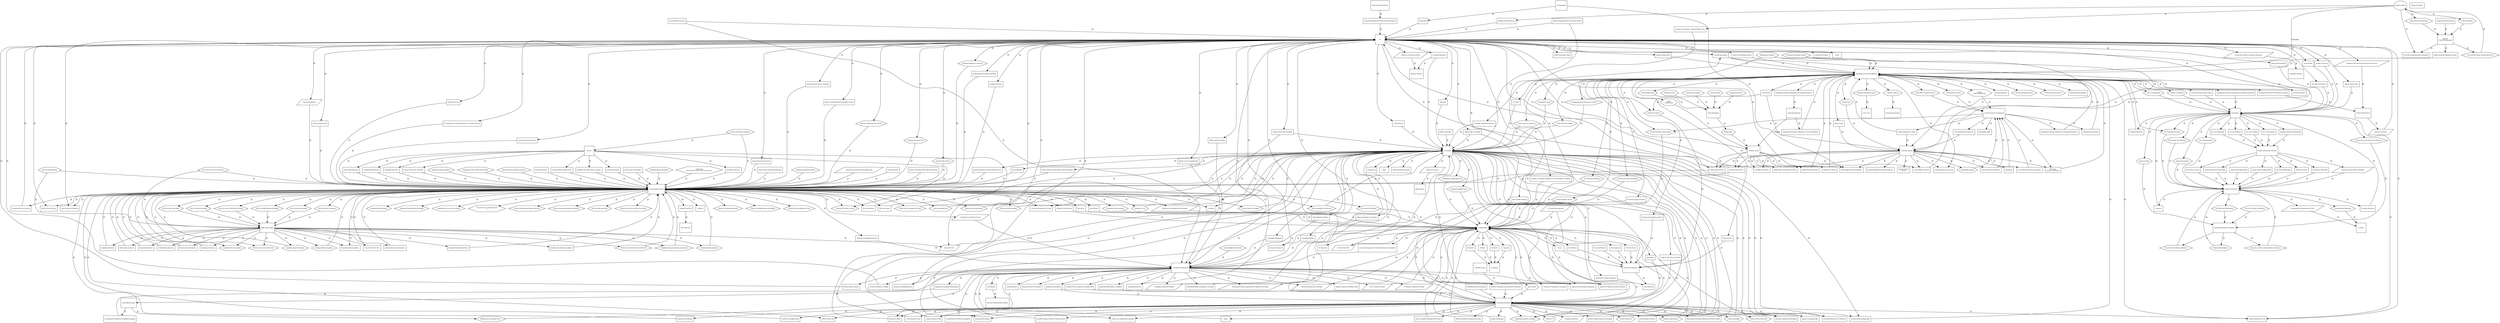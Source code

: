  digraph  RootGraph {
  "Match Fundraising targets" [width="0.816179286622626", height="0.490638069621911", pos="1252.64274253198,1973.22241932529", fontsize="8", label="Match Fundraising targets", shape=box];
  "Positive [Reputation of CS]" [width="0.816179286622626", height="0.490638069621911", pos="1935.0296984129,1408.72128146211", fontsize="8", label="Positive [Reputation of CS]", shape=box];
  "Increase [Awareness]" [width="0.816179286622626", height="0.490638069621911", pos="2287.28841182332,2013.15590551181", fontsize="8", label="Increase [Awareness]", shape=box];
  "Avoid Over-Marketing Services " [width="0.816179286622626", height="0.490638069621911", pos="1252.64274253198,1770.0314744434", fontsize="8", label="Avoid Over-Marketing Services ", shape=box];
  "Improve Image to Kids2" [width="0.816179286622626", height="0.490638069621911", pos="1239.50551181102,1840.89761617568", fontsize="8", label="Improve Image to Kids", shape=box];
  "Long Term [Funding] " [width="0.816179286622626", height="0.490638069621911", pos="1252.64274253198,2054.77204724409", fontsize="8", label="Long Term [Funding] ", shape=box];
  "Not for Profit Partners" [width="0.875", height="0.875", pos="695.572440944882,2191.73858267717", fontsize="8", label="Not for Profit Partners", shape=box];
  "Involve CS in Events" [width="0.812499999999998", height="0.5", pos="678.245669291338,2017.83307086614", fontsize="8", label="Involve CS in Events", shape=parallelogram];
  "Funds" [width="0.8125", height="0.5078125", pos="1244.27125984252,1928.11653543307", fontsize="8", label=Funds, shape=box];
  "Positive Internal Opinion" [width="0.816179286622626", height="0.490638069621911", pos="1409.5842519685,1746.04411610778", fontsize="8", label="Positive Internal Opinion", shape=box];
  "Market fundraising events" [width="0.816179286622626", height="0.490638069621911", pos="1289.46445550566,2424.35051971899", fontsize="8", label="Market fundraising events", shape=box];
  "Increased availability to sponsors" [width="0.816179286622626", height="0.490638069621911", pos="2471.54038032725,785.099234218021", fontsize="8", label="Increased availability to sponsors", shape=box];
  "Single charitable registration number" [width="0.8125", height="0.5078125", pos="2058.71811023622,1912.38203740157", fontsize="8", label="Single charitable registration number", shape=box];
  "Up to date corporate partner information" [width="0.816179286622626", height="0.490638069621911", pos="1986.05332046015,1758.69289176623", fontsize="8", label="Up to date corporate partner information", shape=box];
  "Event coordination" [width="0.78125", height="0.5", pos="1922.87657480315,1758.03779527559", fontsize="8", label="Event coordination", sides="6", shape=polygon];
  "Communicate with head office " [width="0.78125", height="0.5", pos="1857.23681102362,1756.19527559055", fontsize="8", label="Communicate with head office ", sides="6", shape=polygon];
  "*Engagement Student Ambassadors in promoting awareness" [width="0.816179286622626", height="0.490638069621911", pos="2573.42362204724,1317.13068704182", fontsize="8", label="*Engagement Student Ambassadors in promoting awareness", shape=box];
  "Promotion Resources" [width="0.8125", height="0.5078125", pos="2574.31872678395,1367.49921259842", fontsize="8", label="Promotion Resources", shape=box];
  "Engagement [Sponsor Employees in Promoting Awareness] " [width="0.816179286622626", height="0.490638069621911", pos="1601.22215866756,2587.37639957235", fontsize="8", label="Engagement [Sponsor Employees in Promoting Awareness] ", shape=box];
  "Engagement of Sponsor Employees in Fund Development" [width="0.816179286622626", height="0.490638069621911", pos="1535.26265785557,2588.68659255363", fontsize="8", label="Engagement of Sponsor Employees in Fund Development", shape=box];
  "Engagement [Sponsor Employees in Promoting Awareness] 1" [width="0.816179286622626", height="0.490638069621911", pos="2281.61912048473,2220.08503937008", fontsize="8", label="Engagement [Sponsor Employees in Promoting Awareness] ", shape=box];
  "Share PAP in Document Library" [width="0.78125", height="0.5", pos="2285.26830708661,2055.67559055118", fontsize="8", label="Share PAP in Document Library", sides="6", shape=polygon];
  "Get Corporate Partner Information from DL" [width="0.78125", height="0.5", pos="2052.82736220472,1758.03779527559", fontsize="8", label="Get Corporate Partner Information from DL", sides="6", shape=polygon];
  "Elaborate Fundraising targets" [width="0.78125", height="0.5", pos="2733.14232283465,2007.48661417323", fontsize="8", label="Elaborate Fundraising targets", sides="6", shape=polygon];
  "CEO +CFO" [width="0.875", height="0.875", pos="2911.94645669291,2007.48661417323", fontsize="8", label="CEO +CFO", shape=box];
  "Trust [of Sponsors towards CS] " [width="0.816179286622626", height="0.490638069621911", pos="2868.52609567544,2364.71276768259", fontsize="8", label="Trust [of Sponsors towards CS] ", shape=box];
  "Increase Volunteers" [width="0.816179286622626", height="0.490638069621911", pos="1707.22204724409,2060.68978539912", fontsize="8", label="Increase Volunteers", shape=box];
  "Give CS Presentations" [width="0.78125", height="0.5", pos="2660.48309686269,1279.62519685039", fontsize="8", label="Give CS Presentations", sides="6", shape=polygon];
  "Run Fundraiser in Schools" [width="0.78125", height="0.5", pos="2578.27837245324,1656.63307086614", fontsize="8", label="Run Fundraiser in Schools", sides="6", shape=polygon];
  "Speak at Fundraisers" [width="0.78125", height="0.5", pos="2569.77443544536,1449.70393700787", fontsize="8", label="Speak at Fundraisers", sides="6", shape=polygon];
  "Involvement [Not For Profit Partners in Events]" [width="0.816179286622626", height="0.490638069621911", pos="987.222047244094,2169.06141732283", fontsize="8", label="Involvement [Not For Profit Partners in Events]", shape=box];
  "Sponsor Logo" [width="0.8125", height="0.5078125", pos="2225.18554449434,2358.13730314961", fontsize="8", label="Sponsor Logo", shape=box];
  "Sponsor partner\ncontacts" [width="0.8125", height="0.5078125", pos="2425.4178279589,2356.86392716535", fontsize="8", label="Sponsor partner\ncontacts", shape=box];
  "Get web event technology" [width="0.78125", height="0.5", pos="984.16594488189,1231.78582677165", fontsize="8", label="Get web event technology", sides="6", shape=polygon];
  "Create Life Long Volunteer Spirit" [width="0.816179286622626", height="0.490638069621911", pos="2592.23014410678,1711.14643507332", fontsize="8", label="Create Life Long Volunteer Spirit", shape=box];
  "Regional Staff feel included" [width="0.816179286622626", height="0.490638069621911", pos="1886.84072203495,2003.9968720133", fontsize="8", label="Regional Staff feel included", shape=box];
  "Feedback" [width="0.8125", height="0.5078125", pos="1034.21102362205,686.615108267716", fontsize="8", label=Feedback, shape=box];
  "Reduce Contagion Effect [Of Harmful Actions]" [width="0.816179286622626", height="0.490638069621911", pos="1911.31653543307,233.653521687491", fontsize="8", label="Reduce Contagion Effect [Of Harmful Actions]", shape=box];
  "CS" [width="0.875", height="0.875", pos="571.44094488189,1616.18546718495", fontsize="8", label=CS, shape=box];
  "Avoid Liability Problems" [width="0.816179286622626", height="0.490638069621911", pos="3120.34623384597,448.773249966052", fontsize="8", label="Avoid Liability Problems", shape=box];
  "Help Kids" [width="0.816179286622626", height="0.490638069621911", pos="1913.11518347686,320.872440944882", fontsize="8", label="Help Kids", shape=box];
  "*High Quality Counselling" [width="0.788915956329141", height="0.474248989470157", pos="1727.0100491942,1012.46089464679", fontsize="8", label="*High Quality Counselling", shape=box];
  "*Help As Many Kids as Possible" [width="0.816179286622626", height="0.490638069621911", pos="2780.51675828001,668.878761777076", fontsize="8", label="*Help As Many Kids as Possible", shape=box];
  "*High Quality Counselling1" [width="0.78740157480315", height="0.473338634060798", pos="2954.16968503937,713.321293188394", fontsize="8", label="*High Quality Counselling", shape=box];
  "Reduce Cost of Counselling HR" [width="0.816179286622626", height="0.490638069621911", pos="2964.47227009104,990.429155477864", fontsize="8", label="Reduce Cost of Counselling HR", shape=box];
  "Increase IT Resources" [width="0.816179286622626", height="0.490638069621911", pos="711.225419697334,1391.67659044934", fontsize="8", label="Increase IT Resources", shape=box];
  "Properly and Suitably Equipped in IT [to Accomplish CS Needs]" [width="0.816179286622626", height="0.490638069621911", pos="917.391903137312,1234.28344294733", fontsize="8", label="Properly and Suitably Equipped in IT [to Accomplish CS Needs]", shape=box];
  "IT Resources" [width="0.8125", height="0.5078125", pos="772.692519685039,1389.49704127069", fontsize="8", label="IT Resources", shape=box];
  "*High Quality Services" [width="0.816179286622626", height="0.490638069621911", pos="343.75748031496,1483.9465215517", fontsize="8", label="*High Quality Services", shape=box];
  "Efficient Services" [width="0.816179286622626", height="0.490638069621911", pos="462.812598425197,1394.51123611863", fontsize="8", label="Efficient Services", shape=box];
  "Increase Resources [Services]" [width="0.816179286622626", height="0.490638069621911", pos="352.261417322834,1700.68978539912", fontsize="8", label="Increase Resources [Services]", shape=box];
  "Web Services Self Serve" [width="0.816179286622626", height="0.490638069621911", pos="163.791732283465,1460.26122047244", fontsize="8", label="Web Services Self Serve", shape=box];
  "Avoid Presence of Pedofiles" [width="0.816179286622626", height="0.490638069621911", pos="275.124632295758,1010.97637795276", fontsize="8", label="Avoid Presence of Pedofiles", shape=box];
  "Encourage Kids Using Web Services to Use Phone Services" [width="0.816179286622626", height="0.490638069621911", pos="349.426771653543,1656.85990737847", fontsize="8", label="Encourage Kids Using Web Services to Use Phone Services", shape=box];
  "*Increase Number of Services" [width="0.816179286622626", height="0.490638069621911", pos="404.321036995579,1391.05831095573", fontsize="8", label="*Increase Number of Services", shape=box];
  "Measure Success of Services" [width="0.816179286622626", height="0.490638069621911", pos="258.11675828001,381.807809156962", fontsize="8", label="Measure Success of Services", shape=box];
  "Maintain Services above Competition" [width="0.816179286622626", height="0.490638069621911", pos="160.280144106782,1416.09962791881", fontsize="8", label="Maintain Services above Competition", shape=box];
  "Reduce Contagion Effect [Of Harmful Actions]1" [width="0.816179286622626", height="0.490638069621911", pos="352.261417322834,1614.3402223391", fontsize="8", label="Reduce Contagion Effect [Of Harmful Actions]", shape=box];
  "Maintain/ Implement PHL Services" [width="0.78125", height="0.5", pos="189.863805524105,1115.85826771654", fontsize="8", label="Maintain/ Implement PHL Services", sides="6", shape=polygon];
  "*Maintain Phone Services" [width="0.78125", height="0.5", pos="189.863805524105,1073.33858267717", fontsize="8", label="*Maintain Phone Services", sides="6", shape=polygon];
  "Maintain Web Services" [width="0.748031496062993", height="0.478740157480315", pos="188.667939382372,1033.88031496063", fontsize="8", label="Maintain Web Services", sides="6", shape=polygon];
  "Maintain/Implement CS Services" [width="0.78125", height="0.5", pos="187.029159854813,996.8031496063", fontsize="8", label="Maintain/Implement CS Services", sides="6", shape=polygon];
  "Empowering Kids to Help Themselves" [width="0.816179286622626", height="0.490638069621911", pos="352.261417322834,1575.9653759503", fontsize="8", label="Empowering Kids to Help Themselves", shape=box];
  "Available [Services] " [width="0.816179286622626", height="0.490638069621911", pos="522.340157480315,1389.49704127069", fontsize="8", label="Available [Services] ", shape=box];
  "Services Be Bilingual" [width="0.812499999999998", height="0.5", pos="177.344881889764,1682.7874015748", fontsize="8", label="Services Be Bilingual", shape=parallelogram];
  "CS Technology Services" [width="0.875", height="0.875", pos="605.041955130405,138.781889763779", fontsize="8", label="CS Technology Services", shape=box];
  "Service Resources" [width="0.8125", height="0.5078125", pos="588.432112610719,1390.77041725494", fontsize="8", label="Service Resources", shape=box];
  "Follow Highest Ethical Guidelines " [width="0.816179286622626", height="0.490638069621911", pos="1578.76231614788,2370.38205902117", fontsize="8", label="Follow Highest Ethical Guidelines ", shape=box];
  "Credibility [CS Brand] " [width="0.816179286622626", height="0.490638069621911", pos="1791.36074134473,2363.66707677165", fontsize="8", label="Credibility [CS Brand] ", shape=box];
  "Accountability of services" [width="0.816179286622626", height="0.490638069621911", pos="2970.14156142962,852.84171066387", fontsize="8", label="Accountability of services", shape=box];
  "Responsible Usage [Sponsor Funds] " [width="0.816179286622626", height="0.490638069621911", pos="1722.29324765622,2365.8466259503", fontsize="8", label="Responsible Usage [Sponsor Funds] ", shape=box];
  "Quality SA Services" [width="0.816179286622626", height="0.490638069621911", pos="2575.22227009103,1532.56375790796", fontsize="8", label="Quality SA Services", shape=box];
  "Improve Image to Kids" [width="0.816179286622626", height="0.490638069621911", pos="2578.05691576033,1614.11338582677", fontsize="8", label="Improve Image to Kids", shape=box];
  "Improve Image to Kids1" [width="0.816179286622626", height="0.490638069621911", pos="350.462769279044,1529.30085226036", fontsize="8", label="Improve Image to Kids", shape=box];
  "Increase Funding for Training" [width="0.816179286622626", height="0.490638069621911", pos="978.336785027076,1388.98589163044", fontsize="8", label="Increase Funding for Training", shape=box];
  "Increase Counselling Resource" [width="0.816179286622626", height="0.490638069621911", pos="912.485262217018,1387.56856879579", fontsize="8", label="Increase Counselling Resource", shape=box];
  "Counselling Management" [width="0.875", height="0.875", pos="3244.35354330709,811.027559055118", fontsize="8", label="Counselling Management", shape=box];
  "Reduce Misconceptions" [width="0.816179286622626", height="0.49063806962191", pos="2647.00359274175,1436.54427146064", fontsize="8", label="Reduce Misconceptions", shape=box];
  "CS Be Not for Profit" [width="0.812499999999998", height="0.5", pos="345.688582677165,1447.75122434155", fontsize="8", label="CS Be Not for Profit", shape=parallelogram];
  "IT Department" [width="0.797557121911897", height="0.81256002199384", pos="1032.94197764867,1095.63641276028", fontsize="8", label="IT Department", shape=ellipse];
  "Kids and Youth" [width="0.875", height="0.875", pos="1171.63464566929,274.008366141732", fontsize="10", label="Kids and Youth", shape=box];
  "Services Be Free" [width="0.812499999999998", height="0.5", pos="342.853937007874,1401.40476764864", fontsize="8", label="Services Be Free", shape=parallelogram];
  "Parents" [width="0.875", height="0.875", pos="165.609448818898,677.161417322835", fontsize="8", label=Parents, shape=box];
  "Public Education Program" [width="0.875", height="0.875", pos="310.495275590551,1905.20078740157", fontsize="8", label="Public Education Program", shape=box];
  "Increase Development of Public Education Program" [width="0.816179286622626", height="0.490638069621911", pos="353.297414948336,1740.3748247692", fontsize="8", label="Increase Development of Public Education Program", shape=box];
  "Demonstrable Services " [width="0.816179286622626", height="0.490638069621911", pos="277.95927796505,1051.31651381348", fontsize="8", label="Demonstrable Services ", shape=box];
  "Regional Offices Resources" [width="0.8125", height="0.5078125", pos="653.62896300442,1389.49704127069", fontsize="8", label="Regional Offices Resources", shape=box];
  "Regional Offices" [width="0.797557121911897", height="0.81256002199384", pos="1940.0285918219,1666.4234297594", fontsize="8", label="Regional Offices", shape=ellipse];
  "Research on Kids Be Acquired" [width="0.812499999999998", height="0.5", pos="448.170472440945,2012.59842519685", fontsize="8", label="Research on Kids Be Acquired", shape=parallelogram];
  "Research Partners" [width="0.875", height="0.875", pos="310.495275590551,2023.61811023622", fontsize="8", label="Research Partners", shape=box];
  "Collaborate with Not for Profit Partners on Services" [width="0.812499999999998", height="0.5", pos="748.208267716535,2017.83307086614", fontsize="8", label="Collaborate with Not for Profit Partners on Services", shape=parallelogram];
  "Success Be Tracked in Community Resources" [width="0.812499999999998", height="0.5", pos="177.344881889764,1632.61417322835", fontsize="8", label="Success Be Tracked in Community Resources", shape=parallelogram];
  "Community Resource" [width="0.875", height="0.875", pos="156.124015748031,1551.41180189852", fontsize="8", label="Community Resource", shape=box];
  "General Public" [width="0.875", height="0.875", pos="598.556692913386,2446.85669291339", fontsize="8", label="General Public", shape=box];
  "Information" [width="0.8125", height="0.5078125", pos="597.972047244094,2347.64409448819", fontsize="8", label=Information, shape=box];
  "Caller Statistics" [width="0.8125", height="0.5078125", pos="1910.41299212598,275.51811023622", fontsize="8", label="Caller Statistics", shape=box];
  "Counsellor Experience" [width="0.8125", height="0.5078125", pos="1717.65708661417,1055.04566929134", fontsize="8", label="Counsellor Experience", shape=box];
  "Increased SA Resources" [width="0.816179286622626", height="0.490638069621911", pos="2574.18627246553,1492.22362204724", fontsize="8", label="Increased SA Resources", shape=box];
  "Trust [of Kids]" [width="0.816179286622626", height="0.490638069621911", pos="2575.22227009103,1573.77324996605", fontsize="8", label="Trust [of Kids]", shape=box];
  "Counselling Resources" [width="0.8125", height="0.5078125", pos="841.751574803149,1391.05831095573", fontsize="8", label="Counselling Resources", shape=box];
  "Availability [Services] " [width="0.816179286622626", height="0.490638069621911", pos="1241.14015748031,561.272419325286", fontsize="8", label="Availability [Services] ", shape=box];
  "High Quality [Services] " [width="0.816179286622626", height="0.490638069621911", pos="1014.36850393701,537.940157480315", fontsize="8", label="High Quality [Services] ", shape=box];
  "Anonymity [Services] " [width="0.816179286622626", height="0.490638069621911", pos="1033.17502599655,630.828368076288", fontsize="8", label="Anonymity [Services] ", shape=box];
  "Confidentiality [Services] " [width="0.816179286622626", height="0.490638069621911", pos="1116.4157480315,625.159076737706", fontsize="8", label="Confidentiality [Services] ", shape=box];
  "Easy [Access to Post Reply] " [width="0.816179286622626", height="0.490638069621911", pos="1170.27401574803,561.272419325286", fontsize="8", label="Easy [Access to Post Reply] ", shape=box];
  "Immediacy [Services] " [width="0.816179286622626", height="0.490638069621911", pos="1090.90393700787,525.946478312509", fontsize="8", label="Immediacy [Services] ", shape=box];
  "Implement Video Counselling" [width="0.78125", height="0.5", pos="906.430511811024,164.75905511811", fontsize="8", label="Implement Video Counselling", sides="6", shape=polygon];
  "Kids Use Video Counselling" [width="0.78125", height="0.5", pos="1011.75531496063,284.664566929134", fontsize="8", label="Kids Use Video Counselling", sides="6", shape=polygon];
  "Kids Use Voice Counselling" [width="0.78125", height="0.5", pos="1011.75531496063,239.310236220472", fontsize="8", label="Kids Use Voice Counselling", sides="6", shape=polygon];
  "Implement Voice Counselling" [width="0.78125", height="0.5", pos="909.265157480315,377.357480314961", fontsize="8", label="Implement Voice Counselling", sides="6", shape=polygon];
  "Kids Use Cyber Café/Portal/Chat Room" [width="0.78125", height="0.5", pos="1011.75531496063,150.585826771653", fontsize="8", label="Kids Use Cyber Café/Portal/Chat Room", sides="6", shape=polygon];
  "!Implement Cyber Café/Portal/Chat Room" [width="0.78125", height="0.5", pos="909.265157480315,125.924409448819", fontsize="8", label="!Implement Cyber Café/Portal/Chat Room", sides="6", shape=polygon];
  "Kids Use Text Messaging" [width="0.78125", height="0.5", pos="1028.76318897638,488.75905511811", fontsize="8", label="Kids Use Text Messaging", sides="6", shape=polygon];
  "!Implement Text Messaging" [width="0.78125", height="0.5", pos="906.430511811024,419.877165354331", fontsize="8", label="!Implement Text Messaging", sides="6", shape=polygon];
  "Kids Use Bulletin Board with Replies" [width="0.78125", height="0.5", pos="1025.92854330709,444.396850393701", fontsize="8", label="Kids Use Bulletin Board with Replies", sides="6", shape=polygon];
  "!Implement Bulletin Board with Replies" [width="0.78125", height="0.5", pos="909.265157480315,334.83779527559", fontsize="8", label="!Implement Bulletin Board with Replies", sides="6", shape=polygon];
  "Kids Use One-On-One Chat Rooms" [width="0.78125", height="0.5", pos="1023.0938976378,405.703937007874", fontsize="8", label="Kids Use One-On-One Chat Rooms", sides="6", shape=polygon];
  "!Implement One-On-One Chat Rooms" [width="0.78125", height="0.5", pos="906.87342519685,37.2", fontsize="8", label="!Implement One-On-One Chat Rooms", sides="6", shape=polygon];
  "Kids Use Ask a Counsellor Section\ns" [width="0.78125", height="0.5", pos="1020.2592519685,59.8771653543307", fontsize="8", label="Kids Use Ask a Counsellor Section\ns", sides="6", shape=polygon];
  "Maintain Ask a Counsellor Section" [width="0.78125", height="0.5", pos="906.430511811024,462.396850393701", fontsize="8", label="Maintain Ask a Counsellor Section", sides="6", shape=polygon];
  "Kids Use Email Counselling" [width="0.78125", height="0.5", pos="1022.65098425197,100.412598425197", fontsize="8", label="Kids Use Email Counselling", sides="6", shape=polygon];
  "Implement Email Counselling" [width="0.78125", height="0.5", pos="903.595866141732,502.932283464567", fontsize="8", label="Implement Email Counselling", sides="6", shape=polygon];
  "Kids Use Phone Counselling" [width="0.78125", height="0.5", pos="1016.98169291339,19.2", fontsize="8", label="Kids Use Phone Counselling", sides="6", shape=polygon];
  "Maintain Phone Counselling" [width="0.78125", height="0.5", pos="903.595866141732,545.451968503937", fontsize="8", label="Maintain Phone Counselling", sides="6", shape=polygon];
  "Ownership of Services [Kids] " [width="0.816179286622626", height="0.490638069621911", pos="1098.37187639025,571.955905511811", fontsize="8", label="Ownership of Services [Kids] ", shape=box];
  "Connect with Other Kids " [width="0.816179286622626", height="0.490638069621911", pos="1162.80607636566,518.752734285916", fontsize="8", label="Connect with Other Kids ", shape=box];
  "Connect Back to the Community " [width="0.816179286622626", height="0.490638069621911", pos="1021.07379290109,586.129133858268", fontsize="8", label="Connect Back to the Community ", shape=box];
  "Decrease [Phone Waiting Time] " [width="0.816179286622626", height="0.490638069621911", pos="1239.34150943652,517.442541304635", fontsize="8", label="Decrease [Phone Waiting Time] ", shape=box];
  "Similarity with other kids  problems " [width="0.816179286622626", height="0.490638069621911", pos="1190.11653543307,617.965332711113", fontsize="8", label="Similarity with other kids  problems ", shape=box];
  "Inform kids about anonymity of service" [width="0.78125", height="0.5", pos="912.099803149606,82.5543307086613", fontsize="8", label="Inform kids about anonymity of service", sides="6", shape=polygon];
  "Maintain Get Informed Section of Web Site" [width="0.78125", height="0.5", pos="912.099803149606,292.31811023622", fontsize="8", label="Maintain Get Informed Section of Web Site", sides="6", shape=polygon];
  "!Implement General Questions and Answers" [width="0.78125", height="0.5", pos="909.265157480315,207.27874015748", fontsize="8", label="!Implement General Questions and Answers", sides="6", shape=polygon];
  "!Implement Polls about Kids" [width="0.78125", height="0.5", pos="909.265157480315,247.814173228346", fontsize="8", label="!Implement Polls about Kids", sides="6", shape=polygon];
  "Kids use get Informed Section of Web Site" [width="0.78125", height="0.5", pos="1014.14704724409,193.105511811023", fontsize="8", label="Kids use get Informed Section of Web Site", sides="6", shape=polygon];
  "Kids read General Questions and Answers" [width="0.78125", height="0.5", pos="1022.65098425197,366.018897637795", fontsize="8", label="Kids read General Questions and Answers", sides="6", shape=polygon];
  "Kids read Polls about Kids" [width="0.78125", height="0.5", pos="1014.58996062992,323.499212598425", fontsize="8", label="Kids read Polls about Kids", sides="6", shape=polygon];
  "Friendly [Web site] " [width="0.816179286622626", height="0.490638069621911", pos="114.585826771653,437.845626052148", fontsize="8", label="Friendly [Web site] ", shape=box];
  "Availability [Services] 1" [width="0.816179286622626", height="0.490638069621911", pos="50.4249740034537,441.33536821208", fontsize="8", label="Availability [Services] ", shape=box];
  "High Quality [Services] 1" [width="0.816179286622626", height="0.490638069621911", pos="185.451968503937,386.822004004904", fontsize="8", label="High Quality [Services] ", shape=box];
  "Confidentiality [Services] 1" [width="0.816179286622626", height="0.490638069621911", pos="258.11675828001,437.845626052148", fontsize="8", label="Confidentiality [Services] ", shape=box];
  "Easy [Access to Post Reply] 1" [width="0.816179286622626", height="0.490638069621911", pos="47.5903283341625,395.325941012778", fontsize="8", label="Easy [Access to Post Reply] ", shape=box];
  "Implement Board with Replies" [width="0.78125", height="0.5", pos="105.860433070866,249.448818897638", fontsize="8", label="Implement Board with Replies", sides="6", shape=polygon];
  "!Parents Use Service to Talk to Each Other " [width="0.78125", height="0.5", pos="103.468700787402,320.314960629921", fontsize="8", label="!Parents Use Service to Talk to Each Other ", sides="6", shape=polygon];
  "!Implement\nTool to Allow Parents to Talk to Each Other " [width="0.78125", height="0.5", pos="32.6025590551179,248.456692913386", fontsize="8", label="!Implement\nTool to Allow Parents to Talk to Each Other ", sides="6", shape=polygon];
  "Parents Use Phone Counselling" [width="0.78125", height="0.5", pos="176.726574803149,317.48031496063", fontsize="8", label="Parents Use Phone Counselling", sides="6", shape=polygon];
  "*Maintain PHL Phone Services" [width="0.78125", height="0.5", pos="171.500196850394,246.614173228347", fontsize="8", label="*Maintain PHL Phone Services", sides="6", shape=polygon];
  "Connect Back to the Community 1" [width="0.816179286622626", height="0.490638069621911", pos="180.818674790855,437.845626052148", fontsize="8", label="Connect Back to the Community ", shape=box];
  "Decrease [Phone Waiting Time] 1" [width="0.816179286622626", height="0.490638069621911", pos="393.417099987706,429.341689044274", fontsize="8", label="Decrease [Phone Waiting Time] ", shape=box];
  "Similarity with other parents  problems " [width="0.816179286622626", height="0.490638069621911", pos="116.384474815444,391.836198852846", fontsize="8", label="Similarity with other parents  problems ", shape=box];
  "Patient [Counselor] " [width="0.816179286622626", height="0.490638069621911", pos="387.747808649123,371.993679167806", fontsize="8", label="Patient [Counselor] ", shape=box];
  "Counselling" [width="0.875", height="0.875", pos="2387.21811023622,295.679527559055", fontsize="8", label=Counselling, shape=box];
  "Anonymity [Parents]" [width="0.816179286622626", height="0.490638069621911", pos="320.47896300442,374.828324837098", fontsize="8", label="Anonymity [Parents]", shape=box];
  "Phone Library of Recorded Messages" [width="0.8125", height="0.5078125", pos="238.406692913386,249.448818897638", fontsize="8", label="Phone Library of Recorded Messages", shape=box];
  "Immediacy [Services] 1" [width="0.816179286622626", height="0.490638069621911", pos="325.385603924713,432.176334713565", fontsize="8", label="Immediacy [Services] ", shape=box];
  "Implement Information Section" [width="0.78125", height="0.5", pos="301.893897637795,253.275590551181", fontsize="8", label="Implement Information Section", sides="6", shape=polygon];
  "Put Content Onto Website" [width="0.78125", height="0.5", pos="769.175787401575,887.80157480315", fontsize="8", label="Put Content Onto Website", sides="6", shape=polygon];
  "Web Site Content" [width="0.8125", height="0.5078125", pos="1755.41102362205,907.644094488189", fontsize="8", label="Web Site Content", shape=box];
  "Professional Counsellors Be Used" [width="0.812499999999998", height="0.5", pos="2081.52772990897,528.119641800179", fontsize="8", label="Professional Counsellors Be Used", shape=parallelogram];
  "Strategic Blue Print" [width="0.8125", height="0.5078125", pos="490.690157480315,89.1473917322835", fontsize="8", label="Strategic Blue Print", shape=box];
  "Web Task Force" [width="0.875", height="0.875", pos="378.207874015748,70.8661417322835", fontsize="8", label="Web Task Force", shape=box];
  "Feedback Form Software" [width="0.8125", height="0.5078125", pos="768.954330708661,1089.06141732283", fontsize="8", label="Feedback Form Software", shape=box];
  "Web Server" [width="0.8125", height="0.5078125", pos="770.885433070866,1049.37637795276", fontsize="8", label="Web Server", shape=box];
  "Increase Emphasis on Online Feedback Form" [width="0.816179286622626", height="0.490638069621911", pos="2082.43127321605,440.582655545759", fontsize="8", label="Increase Emphasis on Online Feedback Form", shape=box];
  "*Sufficient Counselling Resources" [width="0.816179286622626", height="0.490638069621911", pos="2965.50826771654,570.901596422745", fontsize="8", label="*Sufficient Counselling Resources", shape=box];
  "Avoid Dialogues" [width="0.816179286622626", height="0.490638069621911", pos="2078.56062992126,607.826750033948", fontsize="8", label="Avoid Dialogues", shape=box];
  "Anonymity [Counsellors]" [width="0.816179286622626", height="0.490638069621911", pos="1754.37502599655,841.792147603847", fontsize="8", label="Anonymity [Counsellors]", shape=box];
  "Control of Counselling Work" [width="0.866141732283465", height="0.472270004392605", pos="1752.57637795276,771.587256219819", fontsize="8", label="Control of Counselling Work", shape=box];
  "Correct Interpretation of Counsel" [width="0.816179286622626", height="0.490638069621911", pos="2079.59662754676,569.451903645151", fontsize="8", label="Correct Interpretation of Counsel", shape=box];
  "Reduce Prank Calls" [width="0.816179286622626", height="0.490638069621911", pos="1756.44702124755,802.76220472441", fontsize="8", label="Reduce Prank Calls", shape=box];
  "Parents Use Information Section" [width="0.78125", height="0.5", pos="253.262007874016,317.48031496063", fontsize="8", label="Parents Use Information Section", sides="6", shape=polygon];
  "Feedback1" [width="0.8125", height="0.5078125", pos="2079.59662754676,483.75743707577", fontsize="8", label=Feedback, shape=box];
  "!Implement Phone Feedback" [width="0.78125", height="0.5", pos="769.175787401575,970.006299212598", fontsize="8", label="!Implement Phone Feedback", sides="6", shape=polygon];
  "Parents Use Bulletin Board with Replies" [width="0.78125", height="0.5", pos="29.325,319.322834645669", fontsize="8", label="Parents Use Bulletin Board with Replies", sides="6", shape=polygon];
  "! Services be provided for Kids Bullying Line" [width="0.812499999999998", height="0.5", pos="2726.79094488189,1802.4", fontsize="8", label="! Services be provided for Kids Bullying Line", shape=parallelogram];
  "Friendly Web Site" [width="0.816179286622626", height="0.490638069621912", pos="1248.60809686269,1136.05039370079", fontsize="8", label="Friendly Web Site", shape=box];
  "Telephony Be Implemented and Managed" [width="0.812499999999998", height="0.5", pos="767.023228346456,1009.69133858268", fontsize="8", label="Telephony Be Implemented and Managed", shape=parallelogram];
  "Provide Web Counselling with Video" [width="0.78125", height="0.515749938844695", pos="2081.26493463338,119.977909516715", fontsize="8", label="Provide Web Counselling with Video", sides="6", shape=polygon];
  "Provide Web Counselling with Audio" [width="0.78125", height="0.5", pos="2082.20981652314,160.560586682069", fontsize="8", label="Provide Web Counselling with Audio", sides="6", shape=polygon];
  "Create Counselling Posts" [width="0.78125", height="0.5", pos="2082.20981652314,361.867673296242", fontsize="8", label="Create Counselling Posts", sides="6", shape=polygon];
  "!Moderate Discussion Boards" [width="0.78125", height="0.5", pos="2085.04446219243,395.883421327738", fontsize="8", label="!Moderate Discussion Boards", sides="6", shape=polygon];
  "!Perform Email Counselling" [width="0.78125", height="0.5", pos="2082.20981652314,200.340114241124", fontsize="8", label="!Perform Email Counselling", sides="6", shape=polygon];
  "!Moderate a Chat" [width="0.78125", height="0.5", pos="2082.65272990897,280.655074871045", fontsize="8", label="!Moderate a Chat", sides="6", shape=polygon];
  "Provide Written Counselling" [width="0.78125", height="0.5", pos="2082.20981652314,240.970035500967", fontsize="8", label="Provide Written Counselling", sides="6", shape=polygon];
  "Voice Counselling be Performed" [width="0.78125", height="0.5", pos="2082.65272990897,319.347988256872", fontsize="8", label="Voice Counselling be Performed", sides="6", shape=polygon];
  "Reduce Number of Steps [Web Posting Technology]" [width="0.905511811023615", height="0.490638069621911", pos="1735.56850393701,969.351202721958", fontsize="8", label="Reduce Number of Steps [Web Posting Technology]", shape=box];
  "Provide receipts" [width="0.78125", height="0.5", pos="1492.30148937623,2420.86077755906", fontsize="8", label="Provide receipts", sides="6", shape=polygon];
  "Donor Technology" [width="0.875", height="0.875", pos="2997.94724409449,2486.93622047244", fontsize="8", label="Donor Technology", shape=box];
  "Marketing and Fund Development" [width="0.875", height="0.875", pos="1979.66692913386,2183.23464566929", fontsize="8", label="Marketing and Fund Development", shape=box];
  "Collect Pledge online" [width="0.78125", height="0.5", pos="2993.79271653543,2387.68860429676", fontsize="8", label="Collect Pledge online", sides="6", shape=polygon];
  "Corporate Sponsor" [width="0.875", height="0.875", pos="2333.99763779528,2701.97480314961", fontsize="8", label="Corporate Sponsor", shape=box];
  "Sponsorship proposal" [width="0.78125", height="0.5", pos="2617.0571720411,2362.87024799755", fontsize="8", label="Sponsorship proposal", sides="6", shape=polygon];
  "Corporate Partner Management" [width="0.875", height="0.875", pos="2894.61968503937,2117.7188976378", fontsize="8", label="Corporate Partner Management", shape=box];
  "Quick [Response to Sponsors] " [width="0.816179286622626", height="0.490638069621911", pos="2743.80168622662,2362.53321850394", fontsize="8", label="Quick [Response to Sponsors] ", shape=box];
  "Retain [Sponsors] " [width="0.816179286622626", height="0.490638069621911", pos="2289.36040707432,2305.12440944882", fontsize="8", label="Retain [Sponsors] ", shape=box];
  "Recognize\nSponsor contribution " [width="0.816179286622626", height="0.490638069621911", pos="2161.92823503322,2357.51902365599", fontsize="8", label="Recognize\nSponsor contribution ", shape=box];
  "Accountability of services1" [width="0.816179286622626", height="0.490638069621911", pos="1649.62845788016,2368.20250984252", fontsize="8", label="Accountability of services", shape=box];
  "Exclusive Relationships [Official Partners] " [width="0.816179286622626", height="0.490638069621911", pos="2549.24713267102,2364.71276768259", fontsize="8", label="Exclusive Relationships [Official Partners] ", shape=box];
  "Exclusive Brand and Logo use" [width="0.8125", height="0.5078125", pos="2097.62648937623,2364.09448818898", fontsize="8", label="Exclusive Brand and Logo use", shape=box];
  "Use sponsor marketing channels" [width="0.78125", height="0.5", pos="2033.1117255967,2364.37573818898", fontsize="8", label="Use sponsor marketing channels", sides="6", shape=polygon];
  "National Event Calendar" [width="0.8125", height="0.5078125", pos="2281.75157480315,2139.15369094488", fontsize="8", label="National Event Calendar", shape=box];
  "Get sponsors for events" [width="0.78125", height="0.5", pos="2282.43366141732,2099.1874015748", fontsize="8", label="Get sponsors for events", sides="6", shape=polygon];
  "Engage Employees in events" [width="0.816179286622626", height="0.490638069621911", pos="2281.61912048473,2181.05509649064", fontsize="8", label="Engage Employees in events", shape=box];
  "Manage\nPartner Relationship" [width="0.78125", height="0.5", pos="2285.26830708661,2262.60472440945", fontsize="8", label="Manage\nPartner Relationship", sides="6", shape=polygon];
  " Free services" [width="0.8125", height="0.5078125", pos="2290.38239488804,2358.13730314961", fontsize="8", label=" Free services", shape=box];
  "Individual donor" [width="0.875", height="0.875", pos="1455.17547912771,2627.71653543307", fontsize="8", label="Individual donor", shape=box];
  "CS Stories" [width="0.816179286622626", height="0.490638069621911", pos="2359.1905511811,1862.26458854873", fontsize="8", label="CS Stories", shape=box];
  "Published CS Stories" [width="0.816179286622626", height="0.490638069621911", pos="1323.50888426426,2118.44444494979", fontsize="8", label="Published CS Stories", shape=box];
  "Pledge online" [width="0.78125", height="0.5", pos="1416.20896969119,2420.86077755906", fontsize="8", label="Pledge online", sides="6", shape=polygon];
  "! Write Articles for Magazines " [width="0.78125", height="0.5", pos="2166.21318897638,1865.75433070866", fontsize="8", label="! Write Articles for Magazines ", sides="6", shape=polygon];
  "Agreement" [width="0.8125", height="0.5078125", pos="2680.54437676551,2361.8781220133", fontsize="8", label=Agreement, shape=box];
  "Provide funds" [width="0.78125", height="0.5", pos="2356.26133189591,2357.85605314961", fontsize="8", label="Provide funds", sides="6", shape=polygon];
  "!Acquire public speaking skills" [width="0.816179286622626", height="0.490638069621911", pos="2038.87559055118,1458.22045082135", fontsize="8", label="!Acquire public speaking skills", shape=box];
  "Participate in events" [width="0.78125", height="0.5", pos="2222.9061023622,1869.5811023622", fontsize="8", label="Participate in events", sides="6", shape=polygon];
  "Provide free services" [width="0.78125", height="0.5", pos="1312.0812992126,852.793700787402", fontsize="8", label="Provide free services", sides="6", shape=polygon];
  "Pro-bono Partners" [width="0.875", height="0.875", pos="1230.09803149606,726.545669291339", fontsize="10", label="Pro-bono Partners", shape=box];
  "Free advertisement" [width="0.8125", height="0.5078125", pos="1371.83031496063,850.951181102362", fontsize="8", label="Free advertisement", shape=box];
  "Experienced [marketing partners]" [width="0.816179286622626", height="0.490638069621911", pos="1252.77519685039,851.606277593003", fontsize="8", label="Experienced [marketing partners]", shape=box];
  "Timely services" [width="0.816179286622626", height="0.490638069621911", pos="1433.29741494834,848.771631923712", fontsize="8", label="Timely services", shape=box];
  "Up to Date [Information on programs] " [width="0.816179286622626", height="0.490638069621911", pos="2807.19988857653,2362.53321850394", fontsize="8", label="Up to Date [Information on programs] ", shape=box];
  "Corporate employee" [width="0.875", height="0.875", pos="1565.72666023007,2711.61968503937", fontsize="8", label="Corporate employee", shape=box];
  "Provide fundraising services" [width="0.78125", height="0.5", pos="1657.82893700787,2433.83400590551", fontsize="8", label="Provide fundraising services", sides="6", shape=polygon];
  "! Provide money for services" [width="0.78125", height="0.5", pos="2719.41200787402,1887.43937007874", fontsize="8", label="! Provide money for services", sides="6", shape=polygon];
  "! Market CS Service" [width="0.78125", height="0.5", pos="2716.1344488189,1847.75433070866", fontsize="8", label="! Market CS Service", sides="6", shape=polygon];
  "Provincial government" [width="0.875", height="0.875", pos="2871.94251968504,1829.6125984252", fontsize="8", label="Provincial government", shape=box];
  "! Provide compiled call data " [width="0.78125", height="0.5", pos="1573.77224409449,1863.91181102362", fontsize="8", label="! Provide compiled call data ", sides="6", shape=polygon];
  "! Write Articles for Website " [width="0.78125", height="0.5", pos="2424.16594488189,1855.40787401575", fontsize="8", label="! Write Articles for Website ", sides="6", shape=polygon];
  "! Counselor Speak on Kids Issues in General " [width="0.78125", height="0.5", pos="2294.21515748031,1865.75433070866", fontsize="8", label="! Counselor Speak on Kids Issues in General ", sides="6", shape=polygon];
  "Pledge\nDuring event" [width="0.78125", height="0.5", pos="1350.56920591166,2424.6875492126", fontsize="8", label="Pledge\nDuring event", sides="6", shape=polygon];
  "Philanthropic donations " [width="0.78125", height="0.5", pos="1864.84007205339,2363.1001476378", fontsize="8", label="Philanthropic donations ", sides="6", shape=polygon];
  "Project Management Skills " [width="0.816179286622626", height="0.490638069621911", pos="1038.24566929134,2287.46143894243", fontsize="8", label="Project Management Skills ", shape=box];
  "Presentation Skills " [width="0.816179286622626", height="0.490638069621911", pos="2113.68324171999,1967.88932683955", fontsize="8", label="Presentation Skills ", shape=box];
  "Provide Document Library System" [width="0.78125", height="0.5", pos="1760.85885826772,1847.75433070866", fontsize="8", label="Provide Document Library System", sides="6", shape=polygon];
  "Manage Receivables " [width="0.78125", height="0.5", pos="3190.16279527559,2534.38110236221", fontsize="8", label="Manage Receivables ", sides="6", shape=polygon];
  "Manage Accounts " [width="0.78125", height="0.5", pos="3187.3281496063,2491.86141732283", fontsize="8", label="Manage Accounts ", sides="6", shape=polygon];
  "Create General Ledgers " [width="0.78125", height="0.5", pos="3188.03681102362,2449.34173228346", fontsize="8", label="Create General Ledgers ", sides="6", shape=polygon];
  "Increase Access Speed [  Regional Offices to DL]" [width="0.816179286622626", height="0.490638069621911", pos="1932.9577031619,1578.8000216196", fontsize="8", label="Increase Access Speed [  Regional Offices to DL]", shape=box];
  "Regional\nContact management" [width="0.875", height="0.875", pos="1928.00551181102,1916.45905511811", fontsize="8", label="Regional\nContact management", shape=box];
  "Provide Online Donor Technology" [width="0.78125", height="0.5", pos="1701.77421259842,1851.5811023622", fontsize="8", label="Provide Online Donor Technology", sides="6", shape=polygon];
  "Donor/Accounting Data Base" [width="0.8125", height="0.5078125", pos="1644.85984251968,1857.25039370079", fontsize="8", label="Donor/Accounting Data Base", shape=box];
  "Increased Emphasis on IT in Hiring Process [of Counsellors]" [width="1.22047244094488", height="0.733674882794237", pos="2964.09094488189,808.766444376888", fontsize="8", label="Increased Emphasis on IT in Hiring Process [of Counsellors]", shape=box];
  "*Increase [IT Training for Counsellors]" [width="0.959270745673519", height="0.576656078653515", pos="1426.0741271715,1305.41158733546", fontsize="8", label="*Increase [IT Training for Counsellors]", shape=box];
  "Improve [Call Recording Equipment]" [width="0.982385329531612", height="0.590551181102362", pos="1420.85563564267,946.620472440945", fontsize="8", label="Improve [Call Recording Equipment]", shape=box];
  "!Performance Review Information Be Collected in Data Base" [width="0.812499999999998", height="0.5", pos="1316.04094488189,1128.74645669291", fontsize="8", label="!Performance Review Information Be Collected in Data Base", shape=parallelogram];
  "!Calls Be Recorded into a Data Base" [width="0.812499999999998", height="0.5", pos="1313.2062992126,1207.12440944882", fontsize="8", label="!Calls Be Recorded into a Data Base", shape=parallelogram];
  "Support Analysis [Counsellors Time]" [width="0.984251968503936", height="0.591673292575997", pos="1423.75748031496,998.352755905512", fontsize="8", label="Support Analysis [Counsellors Time]", shape=box];
  "!IT Systems Be Integrated" [width="0.812499999999998", height="0.5", pos="1315.1374015748,1245.95905511811", fontsize="8", label="!IT Systems Be Integrated", shape=parallelogram];
  "Increase IT Methods to Acquire Feedback" [width="0.816179286622626", height="0.490638069621911", pos="1424.79347794046,1084.04722247489", fontsize="8", label="Increase IT Methods to Acquire Feedback", shape=box];
  "Improve Quality Assurance Technology" [width="0.86065888492589", height="0.51737653824855", pos="1429.62415415842,1128.74645669291", fontsize="8", label="Improve Quality Assurance Technology", shape=box];
  "Easily Accessible Technology Instructions" [width="0.816179286622626", height="0.490638069621911", pos="1432.26141732283,1173.44569091093", fontsize="8", label="Easily Accessible Technology Instructions", shape=box];
  "Decrease Clumsiness [Technology]" [width="0.816179286622626", height="0.490638069621911", pos="1429.42677165354,1220.11021460088", fontsize="8", label="Decrease Clumsiness [Technology]", shape=box];
  "Web Software" [width="0.8125", height="0.5078125", pos="772.692519685039,926.213238188977", fontsize="8", label="Web Software", shape=box];
  "!An IT Trainer Be Present" [width="0.812499999999998", height="0.5", pos="1311.27519685039,1088.06929133858", fontsize="8", label="!An IT Trainer Be Present", shape=parallelogram];
  "!A Training Computer Be Present" [width="0.812499999999998", height="0.5", pos="1311.27519685039,1167.43937007874", fontsize="8", label="!A Training Computer Be Present", shape=parallelogram];
  "Free Web Server" [width="0.8125", height="0.5078125", pos="912.617716535433,843.72062007874", fontsize="8", label="Free Web Server", shape=box];
  "Web Server1" [width="0.8125", height="0.5078125", pos="639.464173228346,1298.82519685039", fontsize="8", label="Web Server", shape=box];
  "IT Company" [width="0.875", height="0.875", pos="485.037992125984,1250.95511811024", fontsize="8", label="IT Company", shape=box];
  "Oracle" [width="0.8125", height="0.5078125", pos="1186.67480314961,846.555265748032", fontsize="8", label=Oracle, shape=box];
  "Simple [Technology]" [width="0.816179286622626", height="0.490638069621911", pos="1423.75748031496,1040.21734445424", fontsize="8", label="Simple [Technology]", shape=box];
  "Free Software" [width="0.8125", height="0.5078125", pos="1113.87755905512,846.843159448819", fontsize="8", label="Free Software", shape=box];
  "Software" [width="0.8125", height="0.5078125", pos="630.960236220472,1249.0749507874", fontsize="8", label=Software, shape=box];
  "Hardware" [width="0.8125", height="0.5078125", pos="572.460236220472,1157.09291338583", fontsize="8", label=Hardware, shape=box];
  "Free Hardware" [width="0.8125", height="0.5078125", pos="1044.94251968504,845.28188976378", fontsize="8", label="Free Hardware", shape=box];
  "Upgrades" [width="0.8125", height="0.5078125", pos="622.456299212598,1203.72062007874", fontsize="8", label=Upgrades, shape=box];
  "Free Upgrades" [width="0.8125", height="0.5078125", pos="978.718110236221,843.72062007874", fontsize="8", label="Free Upgrades", shape=box];
  "*Implement Categorization Tool" [width="0.78125", height="0.5", pos="1310.15019685039,1008.69921259843", fontsize="8", label="*Implement Categorization Tool", sides="6", shape=polygon];
  "*Implement Bulletin Board" [width="0.78125", height="0.5", pos="1307.3155511811,1050.36850393701", fontsize="8", label="*Implement Bulletin Board", sides="6", shape=polygon];
  "*Implement Email for Counsellors" [width="0.78125", height="0.5", pos="1310.15019685039,958.667716535433", fontsize="8", label="*Implement Email for Counsellors", sides="6", shape=polygon];
  "SA Program" [width="0.875", height="0.875", pos="2836.75849056348,1447.46220472441", fontsize="8", label="SA Program", shape=box];
  "Happiness [Student Ambassadors]" [width="0.816179286622626", height="0.490638069621911", pos="2980.4125984252,1766.56931295818", fontsize="8", label="Happiness [Student Ambassadors]", shape=box];
  "Student Ambassador Volunteer" [width="0.875", height="0.875", pos="3274.92856930364,1745.45905511811", fontsize="8", label="Student Ambassador Volunteer", shape=box];
  "SA s are Enthusiastic" [width="0.816179286622626", height="0.490638069621911", pos="2981.17524884349,1724.70472440945", fontsize="8", label="SA s are Enthusiastic", shape=box];
  "SA s are Outgoing" [width="0.816179286622626", height="0.490638069621911", pos="2981.17524884349,1679.35039370079", fontsize="8", label="SA s are Outgoing", shape=box];
  "SA s are Confident" [width="0.816179286622626", height="0.490638069621911", pos="2987.88053780757,1637.48580515206", fontsize="8", label="SA s are Confident", shape=box];
  "SA s are Organized" [width="0.816179286622626", height="0.490638069621911", pos="2999.21912048474,1594.96612011269", fontsize="8", label="SA s are Organized", shape=box];
  "Acquire Volunteer Outreach Skills" [width="0.816179286622626", height="0.490638069621911", pos="3076.79055118111,1542.63230508416", fontsize="8", label="Acquire Volunteer Outreach Skills", shape=box];
  "Acquire Public Speaking Skills" [width="0.816179286622626", height="0.490638069621911", pos="3308.1954984375,1534.12836807629", fontsize="8", label="Acquire Public Speaking Skills", shape=box];
  "Student Ambassador" [width="0.875", height="0.875", pos="3232.40888426427,1288.76220472441", fontsize="8", label="Student Ambassador", shape=box];
  "Acquire Fundraising Skills" [width="0.816179286622626", height="0.490638069621911", pos="3363.08976377953,1528.45907673771", fontsize="8", label="Acquire Fundraising Skills", shape=box];
  "Plan and Put on Reconnection Conferences" [width="0.78125", height="0.5", pos="2844.73506536663,1283.45196850394", fontsize="8", label="Plan and Put on Reconnection Conferences", sides="6", shape=polygon];
  "*Increase Writing Skills" [width="0.816179286622626", height="0.490638069621911", pos="3190.17637795276,1535.43856105757", fontsize="8", label="*Increase Writing Skills", shape=box];
  "Write Articles for Newspaper" [width="0.78125", height="0.5", pos="2923.97286064222,1433.64803149606", fontsize="8", label="Write Articles for Newspaper", sides="6", shape=polygon];
  "Put on SA Training Conferences" [width="0.78125", height="0.5", pos="2784.76459292568,1283.45196850394", fontsize="8", label="Put on SA Training Conferences", sides="6", shape=polygon];
  "Speak at Fundraisers1" [width="0.78125", height="0.5", pos="2925.29687639025,1333.52362204724", fontsize="8", label="Speak at Fundraisers", sides="6", shape=polygon];
  "Give CS Presentations1" [width="0.78125", height="0.5", pos="2928.13152205954,1294.83070866142", fontsize="8", label="Give CS Presentations", sides="6", shape=polygon];
  "Make New Friends" [width="0.816179286622626", height="0.490638069621911", pos="3424.41597087844,1524.43700787402", fontsize="8", label="Make New Friends", shape=box];
  "Give Back to Community" [width="0.816179286622626", height="0.490638069621911", pos="3245.83329371309,1535.43856105757", fontsize="8", label="Give Back to Community", shape=box];
  "Student Ambassador Coordinator" [width="0.875", height="0.875", pos="2782.4703015871,1185.76299212598", fontsize="8", label="Student Ambassador Coordinator", shape=box];
  "Help Put on SA Training Conferences" [width="0.78125", height="0.5", pos="2933.80081339813,1216.31102362205", fontsize="8", label="Help Put on SA Training Conferences", sides="6", shape=polygon];
  "Help Plan and Put on Reconnection Conferences" [width="0.78125", height="0.5", pos="2933.80081339813,1177.66535433071", fontsize="8", label="Help Plan and Put on Reconnection Conferences", sides="6", shape=polygon];
  "Find Help with Presentations" [width="0.78125", height="0.5", pos="2934.24372678395,1136.94094488189", fontsize="8", label="Find Help with Presentations", sides="6", shape=polygon];
  "School Initiates Presenation" [width="0.78125", height="0.5", pos="3203.0921519808,1173.79133858268", fontsize="8", label="School Initiates Presenation", sides="6", shape=polygon];
  "Schools" [width="0.875", height="0.875", pos="3248.66793938237,1081.91338582677", fontsize="8", label=Schools, shape=box];
  "Permission for Presentations Be Given" [width="0.812499999999998", height="0.5", pos="3279.84904174458,1177.61811023622", fontsize="8", label="Permission for Presentations Be Given", shape=parallelogram];
  "Help with Presentations" [width="0.78125", height="0.5", pos="2933.80081339812,1095.41338582677", fontsize="8", label="Help with Presentations", sides="6", shape=polygon];
  "Send out Emails" [width="0.78125", height="0.5", pos="2722.8453015871,1281.46771653543", fontsize="8", label="Send out Emails", sides="6", shape=polygon];
  "Community Service Hours Completed" [width="0.812499999999998", height="0.5", pos="3021.89628583907,1551.79133858268", fontsize="8", label="Community Service Hours Completed", shape=parallelogram];
  "Have Time for School" [width="0.816179286622626", height="0.490638069621911", pos="3133.48346456693,1541.10785239615", fontsize="8", label="Have Time for School", shape=box];
  "Promotion Resources1" [width="0.8125", height="0.5078125", pos="2965.36754568159,1508.62219488189", fontsize="8", label="Promotion Resources", shape=box];
  "Speaches" [width="0.8125", height="0.5078125", pos="2934.92581339812,1256.98818897638", fontsize="8", label=Speaches, shape=box];
  "Improve [IT Skills]" [width="0.816179286622626", height="0.490638069621911", pos="2756.04094488189,374.075612170777", fontsize="8", label="Improve [IT Skills]", shape=box];
  "Consideration of Feedback [Managers]" [width="0.984251968503933", height="0.591673292575996", pos="2961.2562992126,941.518348768957", fontsize="8", label="Consideration of Feedback [Managers]", shape=box];
  "Improved Writing Skills [Counsellors]" [width="0.816179286622626", height="0.484872840585237", pos="2476.44702124755,726.674319898864", fontsize="8", label="Improved Writing Skills [Counsellors]", shape=box];
  "Perform Counselling as Instructed By Supervisor" [width="0.816179286622626", height="0.490638069621911", pos="2773.04881889764,590.163779527559", fontsize="8", label="Perform Counselling as Instructed By Supervisor", shape=box];
  "Reduce Staggering of Schedules" [width="0.816179286622626", height="0.490638069621911", pos="2960.87497400346,760.822856265266", fontsize="8", label="Reduce Staggering of Schedules", shape=box];
  "Double Head Set" [width="0.8125", height="0.5078125", pos="2747.2405511811,1051.18095472441", fontsize="8", label="Double Head Set", shape=box];
  "Counselling Workshops" [width="0.8125", height="0.5078125", pos="2964.60472440945,894.706299212599", fontsize="8", label="Counselling Workshops", shape=box];
  "Web Moderator Meetings" [width="0.8125", height="0.5078125", pos="2964.60472440945,621.306938976379", fontsize="8", label="Web Moderator Meetings", shape=box];
  "Counselling Policies" [width="0.8125", height="0.5078125", pos="2778.71811023622,632.683464566929", fontsize="8", label="Counselling Policies", shape=box];
  "Accommodate Schedules [Counselling Managers]" [width="1.01302968032341", height="0.608972728137111", pos="3194.70169366391,448.674199315298", fontsize="8", label="Accommodate Schedules [Counselling Managers]", shape=box];
  "Counselling Manager" [width="0.875", height="0.875", pos="3203.22850393701,242.225196850393", fontsize="8", label="Counselling Manager", shape=box];
  "Second Reading of Web Posts" [width="0.78125", height="0.5", pos="3322.42061729825,436.247244094488", fontsize="8", label="Second Reading of Web Posts", sides="6", shape=polygon];
  "Happiness [Counselling Management]" [width="0.816179286622626", height="0.490638069621911", pos="3265.94916060533,445.938604296761", fontsize="8", label="Happiness [Counselling Management]", shape=box];
  "Happiness [Counsellors]" [width="0.841160509453044", height="0.505655283544394", pos="2763.64555786787,502.289763779528", fontsize="8", label="Happiness [Counsellors]", shape=box];
  "Call Statistics" [width="0.8125", height="0.5078125", pos="3354.58582677165,726.942667322835", fontsize="8", label="Call Statistics", shape=box];
  "Director Enterprise/Blue Pumpkin" [width="0.875", height="0.875", pos="3393.95196850394,598.429133858268", fontsize="8", label="Director Enterprise/Blue Pumpkin", shape=box];
  "Facilitate Faster Changes in Counsellor Duties" [width="0.816179286622626", height="0.490638069621911", pos="2761.71023622047,459.114982249517", fontsize="8", label="Facilitate Faster Changes in Counsellor Duties", shape=box];
  "Avoid Relationships with Specific Counsellor" [width="0.816179286622626", height="0.490638069621911", pos="2766.34352993355,544.154352328257", fontsize="8", label="Avoid Relationships with Specific Counsellor", shape=box];
  "Clearer Call Classification Categories" [width="0.959270745673521", height="0.576656078653516", pos="2959.3209775652,674.521036154362", fontsize="8", label="Clearer Call Classification Categories", shape=box];
  "Negotiate with Counsellors Union" [width="0.78125", height="0.5", pos="3373.44423934549,404.074015748032", fontsize="8", label="Negotiate with Counsellors Union", sides="6", shape=polygon];
  "Historical Data of Call Volumes" [width="0.8125", height="0.5078125", pos="2921.35393700787,189.205364173228", fontsize="8", label="Historical Data of Call Volumes", shape=box];
  "Counselling Policies Be Followed" [width="0.812499999999998", height="0.5", pos="2755.1374015748,416.258267716535", fontsize="8", label="Counselling Policies Be Followed", shape=parallelogram];
  "*Salary" [width="0.8125", height="0.5078125", pos="2780.64921259843,707.657627952756", fontsize="8", label="*Salary", shape=box];
  "Counselling Employee" [width="0.875", height="0.875", pos="1945.01338582677,1270.47874015748", fontsize="8", label="Counselling Employee", shape=box];
  "Promote CS" [width="0.78125", height="0.5", pos="1922.43366141732,953.990551181103", fontsize="8", label="Promote CS", sides="6", shape=polygon];
  "Provide Information" [width="0.78125", height="0.5", pos="2044.76633858268,955.833070866142", fontsize="8", label="Provide Information", sides="6", shape=polygon];
  "Undergo Clinical Review" [width="0.78125", height="0.472440944881891", pos="2104.2938976378,956.825196850394", fontsize="8", label="Undergo Clinical Review", sides="6", shape=polygon];
  "Provide Counselling" [width="0.78125", height="0.5", pos="1985.23877952756,953.990551181103", fontsize="8", label="Provide Counselling", sides="6", shape=polygon];
  "Sign Contract" [width="0.78125", height="0.5", pos="2225.7407480315,962.494488188977", fontsize="8", label="Sign Contract", sides="6", shape=polygon];
  "Counsellors Union" [width="0.875", height="0.875", pos="2676.98976377953,315.522047244095", fontsize="8", label="Counsellors Union", shape=box];
  "Training CDs" [width="0.8125", height="0.5078125", pos="2921.35393700787,274.244734251969", fontsize="8", label="Training CDs", shape=box];
  "Tapes" [width="0.8125", height="0.5078125", pos="2918.51929133858,231.725049212599", fontsize="8", label=Tapes, shape=box];
  "Tape Recording Technology" [width="0.8125", height="0.5078125", pos="2919.5468503937,312.368503937008", fontsize="8", label="Tape Recording Technology", shape=box];
  "Professional Work Environment" [width="0.816179286622626", height="0.490638069621911", pos="3029.63757242865,423.916535433071", fontsize="8", label="Professional Work Environment", shape=box];
  "Easier to Find Posts [Web Posting Technology]" [width="0.816179286622626", height="0.490638069621911", pos="2080.63262517226,74.9133642071764", fontsize="8", label="Easier to Find Posts [Web Posting Technology]", shape=box];
  "*Allow User to Log In" [width="0.812499999999998", height="0.5", pos="1551.31653543307,110.116535433071", fontsize="8", label="*Allow User to Log In", shape=parallelogram];
  "Phone System" [width="0.875", height="0.875", pos="1604.85590551181,252.522047244095", fontsize="8", label="Phone System", shape=box];
  "*Help As Many Kids as Possible1" [width="0.816179286622626", height="0.490638069621911", pos="2043.50888426426,800.582655545759", fontsize="8", label="*Help As Many Kids as Possible", shape=box];
  "Improve Counselling Skills" [width="0.816179286622626", height="0.490638069621911", pos="2408.41552518456,725.571675162903", fontsize="8", label="Improve Counselling Skills", shape=box];
  "Remember Locations of Resouces" [width="0.816179286622626", height="0.490638069621911", pos="2194.7811023622,731.896062992126", fontsize="8", label="Remember Locations of Resouces", shape=box];
  "Accessible Resources for Counselors" [width="0.816179286622626", height="0.490638069621911", pos="2232.39414648128,793.603171225895", fontsize="8", label="Accessible Resources for Counselors", shape=box];
  "Current Resource Links" [width="0.816179286622626", height="0.490638069621911", pos="2111.54038032725,793.603171225895", fontsize="8", label="Current Resource Links", shape=box];
  "Complete Resource Links" [width="0.735551419821846", height="0.442169428511741", pos="2172.86658742616,791.423622047244", fontsize="8", label="Complete Resource Links", shape=box];
  "Increased Peer Support" [width="0.906777307353302", height="0.490638069621911", pos="2046.00776259228,725.571675162903", fontsize="8", label="Increased Peer Support", shape=box];
  "Increased Caution [Content of Online Services]" [width="0.98425196850394", height="0.591673292576", pos="2268.48188976378,723.392125984252", fontsize="8", label="Increased Caution [Content of Online Services]", shape=box];
  "Recognition" [width="0.7090347451173", height="0.426229192949444", pos="2376.19842519685,786.000630943584", fontsize="8", label=Recognition, shape=box];
  "Training Be Received" [width="0.812499999999998", height="0.5", pos="2123.01141732283,726.226771653543", fontsize="8", label="Training Be Received", shape=parallelogram];
  "Accountability of services2" [width="0.816179286622626", height="0.490638069621911", pos="2298.62699450048,792.078718537885", fontsize="8", label="Accountability of services", shape=box];
  "High Degree of Similarity [Between Services Provided]" [width="0.801790430712888", height="0.481988351841355", pos="2339.86603030881,726.570478304084", fontsize="8", label="High Degree of Similarity [Between Services Provided]", shape=box];
  "Diffuse Conflict with Parent" [width="0.78125", height="0.5", pos="2160.5438976378,959.659842519685", fontsize="8", label="Diffuse Conflict with Parent", sides="6", shape=polygon];
  "Patient [Counselor] 1" [width="0.816179286622626", height="0.490638069621911", pos="1310.9703015871,504.57950593946", fontsize="8", label="Patient [Counselor] ", shape=box];
  "Easily Accessible Technology Instructions1" [width="0.816179286622626", height="0.490638069621911", pos="1429.42677165354,1259.79525397096", fontsize="8", label="Easily Accessible Technology Instructions", shape=box];
  "Reduce Contagion Effect [Of Harmful Actions]"->"CS" [label=D];
  "CS"->"Avoid Liability Problems" [label=D];
  "CS"->"Help Kids" [label=D];
  "CS"->"*High Quality Counselling" [label=D];
  "CS"->"*Help As Many Kids as Possible" [label=D];
  "CS"->"*High Quality Counselling1" [label=D];
  "CS"->"Reduce Cost of Counselling HR" [label=D];
  "Increase IT Resources"->"CS" [label=D];
  "CS"->"Properly and Suitably Equipped in IT [to Accomplish CS Needs]" [label=D];
  "IT Resources"->"CS" [label=D];
  "CS"->"*High Quality Services" [label=D];
  "CS"->"Efficient Services" [label=D];
  "Increase Resources [Services]"->"CS" [label=D];
  "CS"->"Web Services Self Serve" [label=D];
  "CS"->"Avoid Presence of Pedofiles" [label=D];
  "CS"->"Encourage Kids Using Web Services to Use Phone Services" [label=D];
  "CS"->"*Increase Number of Services" [label=D];
  "CS"->"Measure Success of Services" [label=D];
  "CS"->"Maintain Services above Competition" [label=D];
  "CS"->"Reduce Contagion Effect [Of Harmful Actions]1" [label=D];
  "CS"->"Maintain/ Implement PHL Services" [label=D];
  "CS"->"*Maintain Phone Services" [label=D];
  "CS"->"Maintain Web Services" [label=D];
  "CS"->"Maintain/Implement CS Services" [label=D];
  "CS"->"Empowering Kids to Help Themselves" [label=D];
  "CS"->"Available [Services] " [label=D];
  "CS"->"Services Be Bilingual" [label=D];
  "Encourage Kids Using Web Services to Use Phone Services"->"CS Technology Services" [label=D];
  "Empowering Kids to Help Themselves"->"CS Technology Services" [label=D];
  "Services Be Bilingual"->"CS Technology Services" [label=D];
  "Reduce Contagion Effect [Of Harmful Actions]1"->"CS Technology Services" [label=D];
  "CS Technology Services"->"Increase Resources [Services]" [label=D];
  "*High Quality Services"->"CS Technology Services" [label=D];
  "Maintain/Implement CS Services"->"CS Technology Services" [label=D];
  "Maintain Web Services"->"CS Technology Services" [label=D];
  "*Maintain Phone Services"->"CS Technology Services" [label=D];
  "Maintain/ Implement PHL Services"->"CS Technology Services" [label=D];
  "*Increase Number of Services"->"CS Technology Services" [label=D];
  "Efficient Services"->"CS Technology Services" [label=D];
  "Available [Services] "->"CS Technology Services" [label=D];
  "Service Resources"->"CS" [label=D];
  "CS Technology Services"->"Service Resources" [label=D];
  "CS"->"Match Fundraising targets" [label=D];
  "Positive [Reputation of CS]"->"CS" [label=D];
  "CS"->"Increase [Awareness]" [label=D];
  "CS"->"Avoid Over-Marketing Services " [label=D];
  "Follow Highest Ethical Guidelines "->"CS" [label=D];
  "Credibility [CS Brand] "->"CS" [label=D];
  "Accountability of services"->"CS" [label=D];
  "Responsible Usage [Sponsor Funds] "->"CS" [label=D];
  "CS"->"Quality SA Services" [label=D];
  "CS"->"Improve Image to Kids" [label=D];
  "Improve Image to Kids1"->"CS Technology Services" [label=D];
  "CS"->"Improve Image to Kids1" [label=D];
  "CS"->"Improve Image to Kids2" [label=D];
  "CS"->"Long Term [Funding] " [label=D];
  "Not for Profit Partners"->"Involve CS in Events" [label=D];
  "Involve CS in Events"->"CS" [label=D];
  "Increase Funding for Training"->"CS" [label=D];
  "Increase Counselling Resource"->"CS" [label=D];
  "Counselling Management"->"Increase Counselling Resource" [label=D];
  "CS"->"Reduce Misconceptions" [label=D];
  "CS Be Not for Profit"->"CS" [label=D];
  "IT Department"->"CS Be Not for Profit" [label=D];
  "Kids and Youth"->"Services Be Free" [label=D];
  "Parents"->"Services Be Free" [label=D];
  "Services Be Free"->"CS" [label=D];
  "Public Education Program"->"Increase Development of Public Education Program" [label=D];
  "Increase Development of Public Education Program"->"CS" [label=D];
  "Demonstrable Services "->"CS" [label=D];
  "Regional Offices Resources"->"CS" [label=D];
  "Regional Offices"->"Regional Offices Resources" [label=D];
  "CS"->"Research on Kids Be Acquired" [label=D];
  "Research on Kids Be Acquired"->"Research Partners" [label=D];
  "CS"->"Collaborate with Not for Profit Partners on Services" [label=D];
  "Collaborate with Not for Profit Partners on Services"->"Not for Profit Partners" [label=D];
  "Success Be Tracked in Community Resources"->"Community Resource" [label=D];
  "CS"->"Success Be Tracked in Community Resources" [label=D];
  "General Public"->"Information" [label=D];
  "Information"->"CS" [label=D];
  "CS"->"Caller Statistics" [label=D];
  "CS"->"Counsellor Experience" [label=D];
  "CS"->"Increased SA Resources" [label=D];
  "CS"->"Trust [of Kids]" [label=D];
  "Counselling Resources"->"CS" [label=D];
  "CS"->"Funds" [label=D];
  "Positive Internal Opinion"->"CS" [label=D];
  "Kids and Youth"->"Availability [Services] " [label=D];
  "Kids and Youth"->"High Quality [Services] " [label=D];
  "Kids and Youth"->"Anonymity [Services] " [label=D];
  "Kids and Youth"->"Confidentiality [Services] " [label=D];
  "Kids and Youth"->"Easy [Access to Post Reply] " [label=D];
  "Kids and Youth"->"Immediacy [Services] " [label=D];
  "Kids Use Video Counselling"->"Kids and Youth" [label=D];
  "Kids Use Voice Counselling"->"Kids and Youth" [label=D];
  "Kids and Youth"->"Implement Voice Counselling" [label=D];
  "Kids Use Cyber Café/Portal/Chat Room"->"Kids and Youth" [label=D];
  "Kids Use Text Messaging"->"Kids and Youth" [label=D];
  "Kids Use Bulletin Board with Replies"->"Kids and Youth" [label=D];
  "Kids Use One-On-One Chat Rooms"->"Kids and Youth" [label=D];
  "Kids and Youth"->"Maintain Ask a Counsellor Section" [label=D];
  "Kids Use Email Counselling"->"Kids and Youth" [label=D];
  "Kids and Youth"->"Implement Email Counselling" [label=D];
  "Kids Use Phone Counselling"->"Kids and Youth" [label=D];
  "Kids and Youth"->"Maintain Phone Counselling" [label=D];
  "Kids and Youth"->"Ownership of Services [Kids] " [label=D];
  "Kids and Youth"->"Connect with Other Kids " [label=D];
  "Kids and Youth"->"Connect Back to the Community " [label=D];
  "Kids and Youth"->"Decrease [Phone Waiting Time] " [label=D];
  "Kids and Youth"->"Similarity with other kids  problems " [label=D];
  "Kids and Youth"->"Maintain Get Informed Section of Web Site" [label=D];
  "Kids and Youth"->"!Implement General Questions and Answers" [label=D];
  "Kids and Youth"->"!Implement Polls about Kids" [label=D];
  "Parents"->"Availability [Services] 1" [label=D];
  "Parents"->"High Quality [Services] 1" [label=D];
  "Parents"->"Confidentiality [Services] 1" [label=D];
  "Parents Use Phone Counselling"->"Parents" [label=D];
  "Parents"->"*Maintain PHL Phone Services" [label=D];
  "Parents"->"Connect Back to the Community 1" [label=D];
  "Parents"->"Decrease [Phone Waiting Time] 1" [label=D];
  "Parents"->"Similarity with other parents  problems " [label=D];
  "Patient [Counselor] "->"Counselling" [label=D];
  "Parents"->"Anonymity [Parents]" [label=D];
  "Phone Library of Recorded Messages"->"CS Technology Services" [label=D];
  "Parents"->"Immediacy [Services] 1" [label=D];
  "CS Technology Services"->"Put Content Onto Website" [label=D];
  "CS Technology Services"->"Web Site Content" [label=D];
  "CS Technology Services"->"Professional Counsellors Be Used" [label=D];
  "Professional Counsellors Be Used"->"Counselling Management" [label=D];
  "CS Technology Services"->"Strategic Blue Print" [label=D];
  "Strategic Blue Print"->"Web Task Force" [label=D];
  "CS Technology Services"->"Feedback Form Software" [label=D];
  "CS Technology Services"->"Web Server" [label=D];
  "Increase Emphasis on Online Feedback Form"->"CS Technology Services" [label=D];
  "CS Technology Services"->"*Sufficient Counselling Resources" [label=D];
  "CS Technology Services"->"Web Services Self Serve" [label=D];
  "CS Technology Services"->"Avoid Presence of Pedofiles" [label=D];
  "Avoid Dialogues"->"CS Technology Services" [label=D];
  "Measure Success of Services"->"CS Technology Services" [label=D];
  "Maintain Services above Competition"->"CS Technology Services" [label=D];
  "CS Technology Services"->"Kids Use Video Counselling" [label=D];
  "Implement Video Counselling"->"CS Technology Services" [label=D];
  "Anonymity [Counsellors]"->"CS Technology Services" [label=D];
  "Control of Counselling Work"->"CS Technology Services" [label=D];
  "CS Technology Services"->"Correct Interpretation of Counsel" [label=D];
  "CS Technology Services"->"Reduce Prank Calls" [label=D];
  "CS Technology Services"->"Kids Use Email Counselling" [label=D];
  "Implement Email Counselling"->"CS Technology Services" [label=D];
  "CS Technology Services"->"Kids Use Bulletin Board with Replies" [label=D];
  "CS Technology Services"->"!Implement Bulletin Board with Replies" [label=D];
  "CS Technology Services"->"!Implement One-On-One Chat Rooms" [label=D];
  "Kids Use One-On-One Chat Rooms"->"CS Technology Services" [label=D];
  "CS Technology Services"->"!Implement Text Messaging" [label=D];
  "Implement Information Section"->"CS Technology Services" [label=D];
  "CS Technology Services"->"Parents Use Information Section" [label=D];
  "CS Technology Services"->"Feedback" [label=D];
  "CS Technology Services"->"Feedback1" [label=D];
  "CS Technology Services"->"!Implement Phone Feedback" [label=D];
  "CS Technology Services"->"Kids Use Ask a Counsellor Section\ns" [label=D];
  "CS Technology Services"->"Maintain Ask a Counsellor Section" [label=D];
  "CS Technology Services"->"Kids Use Cyber Café/Portal/Chat Room" [label=D];
  "!Implement Cyber Café/Portal/Chat Room"->"CS Technology Services" [label=D];
  "CS Technology Services"->"Kids Use Voice Counselling" [label=D];
  "CS Technology Services"->"Implement Voice Counselling" [label=D];
  "CS Technology Services"->"Kids Use Phone Counselling" [label=D];
  "Maintain Phone Counselling"->"CS Technology Services" [label=D];
  "CS Technology Services"->"*Maintain PHL Phone Services" [label=D];
  "Parents Use Phone Counselling"->"CS Technology Services" [label=D];
  "Anonymity [Parents]"->"CS Technology Services" [label=D];
  "Similarity with other kids  problems "->"CS Technology Services" [label=D];
  "Kids Use Text Messaging"->"CS Technology Services" [label=D];
  "CS Technology Services"->"Parents Use Bulletin Board with Replies" [label=D];
  "Implement Board with Replies"->"CS Technology Services" [label=D];
  "CS Technology Services"->"!Parents Use Service to Talk to Each Other " [label=D];
  "!Implement\nTool to Allow Parents to Talk to Each Other "->"CS Technology Services" [label=D];
  "! Services be provided for Kids Bullying Line"->"CS Technology Services" [label=D];
  "High Quality [Services] "->"CS Technology Services" [label=D];
  "Immediacy [Services] "->"CS Technology Services" [label=D];
  "Anonymity [Services] "->"CS Technology Services" [label=D];
  "Availability [Services] "->"CS Technology Services" [label=D];
  "Confidentiality [Services] "->"CS Technology Services" [label=D];
  "CS Technology Services"->"Ownership of Services [Kids] " [label=D];
  "Connect Back to the Community "->"CS Technology Services" [label=D];
  "Decrease [Phone Waiting Time] "->"CS Technology Services" [label=D];
  "Easy [Access to Post Reply] "->"CS Technology Services" [label=D];
  "Connect with Other Kids "->"CS Technology Services" [label=D];
  "Friendly Web Site"->"CS Technology Services" [label=D];
  "Immediacy [Services] 1"->"CS Technology Services" [label=D];
  "Connect Back to the Community 1"->"CS Technology Services" [label=D];
  "Confidentiality [Services] 1"->"CS Technology Services" [label=D];
  "Availability [Services] 1"->"CS Technology Services" [label=D];
  "High Quality [Services] 1"->"CS Technology Services" [label=D];
  "Similarity with other parents  problems "->"CS Technology Services" [label=D];
  "Easy [Access to Post Reply] 1"->"CS Technology Services" [label=D];
  "Friendly [Web site] "->"CS Technology Services" [label=D];
  "Inform kids about anonymity of service"->"CS Technology Services" [label=D];
  "CS Technology Services"->"Telephony Be Implemented and Managed" [label=D];
  "CS Technology Services"->"Provide Web Counselling with Video" [label=D];
  "CS Technology Services"->"Provide Web Counselling with Audio" [label=D];
  "CS Technology Services"->"Create Counselling Posts" [label=D];
  "CS Technology Services"->"!Moderate Discussion Boards" [label=D];
  "CS Technology Services"->"!Perform Email Counselling" [label=D];
  "CS Technology Services"->"!Moderate a Chat" [label=D];
  "CS Technology Services"->"Provide Written Counselling" [label=D];
  "CS Technology Services"->"Voice Counselling be Performed" [label=D];
  "CS Technology Services"->"Kids read Polls about Kids" [label=D];
  "CS Technology Services"->"Kids read General Questions and Answers" [label=D];
  "CS Technology Services"->"Kids use get Informed Section of Web Site" [label=D];
  "Maintain Get Informed Section of Web Site"->"CS Technology Services" [label=D];
  "!Implement Polls about Kids"->"CS Technology Services" [label=D];
  "!Implement General Questions and Answers"->"CS Technology Services" [label=D];
  "Reduce Number of Steps [Web Posting Technology]"->"CS Technology Services" [label=D];
  "Decrease [Phone Waiting Time] 1"->"CS Technology Services" [label=D];
  "Provide receipts"->"Donor Technology" [label=D];
  "Marketing and Fund Development"->"Collect Pledge online" [label=D];
  "Collect Pledge online"->"Donor Technology" [label=D];
  "Corporate Sponsor"->"Sponsorship proposal" [label=D];
  "Sponsorship proposal"->"Corporate Partner Management" [label=D];
  "Corporate Sponsor"->"Quick [Response to Sponsors] " [label=D];
  "Quick [Response to Sponsors] "->"Corporate Partner Management" [label=D];
  "Marketing and Fund Development"->"Retain [Sponsors] " [label=D];
  "Corporate Sponsor"->"Recognize\nSponsor contribution " [label=D];
  "Corporate Partner Management"->"Recognize\nSponsor contribution " [label=D];
  "Recognize\nSponsor contribution "->"Marketing and Fund Development" [label=D];
  "Corporate Sponsor"->"Accountability of services1" [label=D];
  "Corporate Sponsor"->"Demonstrable Services " [label=D];
  "Demonstrable Services "->"CS Technology Services" [label=D];
  "Corporate Sponsor"->"Responsible Usage [Sponsor Funds] " [label=D];
  "Corporate Sponsor"->"Exclusive Relationships [Official Partners] " [label=D];
  "Corporate Sponsor"->"Exclusive Brand and Logo use" [label=D];
  "Corporate Sponsor"->"Credibility [CS Brand] " [label=D];
  "Use sponsor marketing channels"->"Marketing and Fund Development" [label=D];
  "Corporate Sponsor"->"*High Quality Services" [label=D];
  "Corporate Sponsor"->"Follow Highest Ethical Guidelines " [label=D];
  "National Event Calendar"->"Marketing and Fund Development" [label=D];
  "Corporate Partner Management"->"National Event Calendar" [label=D];
  "Marketing and Fund Development"->"Get sponsors for events" [label=D];
  "Get sponsors for events"->"Corporate Partner Management" [label=D];
  "Engage Employees in events"->"Corporate Sponsor" [label=D];
  "Marketing and Fund Development"->"Manage\nPartner Relationship" [label=D];
  "Manage\nPartner Relationship"->"Corporate Partner Management" [label=D];
  "Marketing and Fund Development"->" Free services" [label=D];
  "Individual donor"->"Follow Highest Ethical Guidelines " [label=D];
  "Individual donor"->"Credibility [CS Brand] " [label=D];
  "Individual donor"->"*High Quality Services" [label=D];
  "Individual donor"->"Demonstrable Services " [label=D];
  "Individual donor"->"Accountability of services1" [label=D];
  "Individual donor"->"Responsible Usage [Sponsor Funds] " [label=D];
  "Marketing and Fund Development"->"CS Stories" [label=D];
  "Published CS Stories"->"Marketing and Fund Development" [label=D];
  "Individual donor"->"Published CS Stories" [label=D];
  "Pledge online"->"Individual donor" [label=D];
  "Donor Technology"->"Pledge online" [label=D];
  "Marketing and Fund Development"->"! Write Articles for Magazines " [label=D];
  "Corporate Sponsor"->"Agreement" [label=D];
  "Agreement"->"Corporate Partner Management" [label=D];
  " Free services"->"Corporate Sponsor" [label=D];
  "Provide funds"->"Corporate Sponsor" [label=D];
  "Marketing and Fund Development"->"Provide funds" [label=D];
  "!Acquire public speaking skills"->"Marketing and Fund Development" [label=D];
  "Marketing and Fund Development"->"Participate in events" [label=D];
  "Increase [Awareness]"->"Marketing and Fund Development" [label=D];
  "Marketing and Fund Development"->"Exclusive Brand and Logo use" [label=D];
  "Use sponsor marketing channels"->"Corporate Sponsor" [label=D];
  "Corporate Partner Management"->"Engage Employees in events" [label=D];
  "Marketing and Fund Development"->"Provide free services" [label=D];
  "Provide free services"->"Pro-bono Partners" [label=D];
  "Free advertisement"->"Pro-bono Partners" [label=D];
  "Experienced [marketing partners]"->"Pro-bono Partners" [label=D];
  "Marketing and Fund Development"->"Experienced [marketing partners]" [label=D];
  "Timely services"->"Pro-bono Partners" [label=D];
  "Marketing and Fund Development"->"Timely services" [label=D];
  "Corporate Sponsor"->"Up to Date [Information on programs] " [label=D];
  "Up to Date [Information on programs] "->"Corporate Partner Management" [label=D];
  "Corporate employee"->"Individual donor" [label=Plays];
  " Free services"->"Provide free services" [label=D];
  "Market fundraising events"->"Marketing and Fund Development" [label=D];
  "Individual donor"->"Market fundraising events" [label=D];
  "Marketing and Fund Development"->"! Provide money for services" [label=D];
  "! Market CS Service"->"Provincial government" [label=D];
  "Marketing and Fund Development"->"! Market CS Service" [label=D];
  "Marketing and Fund Development"->"! Provide compiled call data " [label=D];
  "Marketing and Fund Development"->"! Write Articles for Website " [label=D];
  "Marketing and Fund Development"->"! Counselor Speak on Kids Issues in General " [label=D];
  "Pledge\nDuring event"->"Individual donor" [label=D];
  "Marketing and Fund Development"->"Pledge\nDuring event" [label=D];
  "Philanthropic donations "->"Corporate Sponsor" [label=D];
  "Philanthropic donations "->"Individual donor" [label=D];
  "Philanthropic donations "->"Marketing and Fund Development" [label=D];
  "Marketing and Fund Development"->"Project Management Skills " [label=D];
  "Corporate Partner Management"->"Presentation Skills " [label=D];
  "Corporate Partner Management"->"Provide Document Library System" [label=D];
  "Manage Receivables "->"Donor Technology" [label=D];
  "Manage Accounts "->"Donor Technology" [label=D];
  "Create General Ledgers "->"Donor Technology" [label=D];
  "Marketing and Fund Development"->"Increased availability to sponsors" [label=D];
  "Regional Offices"->"Marketing and Fund Development" [label=Covers];
  "Regional Offices"->"Increase Access Speed [  Regional Offices to DL]" [label=D];
  "Regional\nContact management"->"Single charitable registration number" [label=D];
  "Single charitable registration number"->"Marketing and Fund Development" [label=D];
  "Regional Offices"->"Up to date corporate partner information" [label=D];
  "Regional\nContact management"->"Up to date corporate partner information" [label=D];
  "Regional Offices"->"Event coordination" [label=D];
  "Event coordination"->"Regional\nContact management" [label=D];
  "Regional Offices"->"Communicate with head office " [label=D];
  "Communicate with head office "->"Regional\nContact management" [label=D];
  "Marketing and Fund Development"->"Positive [Reputation of CS]" [label=D];
  "Marketing and Fund Development"->"*Engagement Student Ambassadors in promoting awareness" [label=D];
  "Promotion Resources"->"Marketing and Fund Development" [label=D];
  "Engagement [Sponsor Employees in Promoting Awareness] "->"Corporate employee" [label=D];
  "Corporate employee"->"Engagement of Sponsor Employees in Fund Development" [label=D];
  "Engagement of Sponsor Employees in Fund Development"->"Marketing and Fund Development" [label=D];
  "Marketing and Fund Development"->"Engagement [Sponsor Employees in Promoting Awareness] " [label=D];
  "Engagement [Sponsor Employees in Promoting Awareness] 1"->"Marketing and Fund Development" [label=D];
  "Corporate Partner Management"->"Engagement [Sponsor Employees in Promoting Awareness] 1" [label=D];
  "Avoid Over-Marketing Services "->"Marketing and Fund Development" [label=D];
  "Marketing and Fund Development"->"Provide Document Library System" [label=D];
  "Marketing and Fund Development"->"Share PAP in Document Library" [label=D];
  "Share PAP in Document Library"->"Corporate Partner Management" [label=D];
  "Get Corporate Partner Information from DL"->"Regional Offices" [label=D];
  "Regional\nContact management"->"Get Corporate Partner Information from DL" [label=D];
  "Marketing and Fund Development"->"Elaborate Fundraising targets" [label=D];
  "Elaborate Fundraising targets"->"CEO +CFO" [label=D];
  "Trust [of Sponsors towards CS] "->"Corporate Sponsor" [label=D];
  "Corporate Partner Management"->"Trust [of Sponsors towards CS] " [label=D];
  "Marketing and Fund Development"->"Increase Volunteers" [label=D];
  "Increase Volunteers"->"CS" [label=D];
  "Improve Image to Kids2"->"Marketing and Fund Development" [label=D];
  "Marketing and Fund Development"->"Give CS Presentations" [label=D];
  "Marketing and Fund Development"->"Run Fundraiser in Schools" [label=D];
  "Marketing and Fund Development"->"Speak at Fundraisers" [label=D];
  "Marketing and Fund Development"->"Involvement [Not For Profit Partners in Events]" [label=D];
  "Involvement [Not For Profit Partners in Events]"->"Not for Profit Partners" [label=D];
  "Sponsor Logo"->"Corporate Sponsor" [label=D];
  "Marketing and Fund Development"->"Sponsor Logo" [label=D];
  "Marketing and Fund Development"->"Provide Online Donor Technology" [label=D];
  "Corporate Sponsor"->"Sponsor partner\ncontacts" [label=D];
  "Marketing and Fund Development"->"Donor/Accounting Data Base" [label=D];
  "Marketing and Fund Development"->"Get web event technology" [label=D];
  "Marketing and Fund Development"->"Create Life Long Volunteer Spirit" [label=D];
  "Regional Staff feel included"->"Regional\nContact management" [label=D];
  "Marketing and Fund Development"->"Provide fundraising services" [label=D];
  "Accountability of services1"->"CS" [label=D];
  "General Public"->"Follow Highest Ethical Guidelines " [label=D];
  "IT Department"->"Increased Emphasis on IT in Hiring Process [of Counsellors]" [label=D];
  "*Increase [IT Training for Counsellors]"->"IT Department" [label=D];
  "Improve [Call Recording Equipment]"->"IT Department" [label=D];
  "!Performance Review Information Be Collected in Data Base"->"IT Department" [label=D];
  "!Calls Be Recorded into a Data Base"->"IT Department" [label=D];
  "Support Analysis [Counsellors Time]"->"IT Department" [label=D];
  "!IT Systems Be Integrated"->"IT Department" [label=D];
  "Increase IT Methods to Acquire Feedback"->"IT Department" [label=D];
  "Improve Quality Assurance Technology"->"IT Department" [label=D];
  "Easily Accessible Technology Instructions"->"IT Department" [label=D];
  "Decrease Clumsiness [Technology]"->"IT Department" [label=D];
  "CS Technology Services"->"Web Software" [label=D];
  "Put Content Onto Website"->"IT Department" [label=D];
  "Web Server"->"IT Department" [label=D];
  "Web Software"->"IT Department" [label=D];
  "Provide Online Donor Technology"->"IT Department" [label=D];
  "Provide Document Library System"->"IT Department" [label=D];
  "Increase Access Speed [  Regional Offices to DL]"->"IT Department" [label=D];
  "!An IT Trainer Be Present"->"IT Department" [label=D];
  "!A Training Computer Be Present"->"IT Department" [label=D];
  "IT Department"->"Free Web Server" [label=D];
  "Free Web Server"->"Pro-bono Partners" [label=D];
  "IT Department"->"Web Server1" [label=D];
  "Web Server1"->"IT Company" [label=D];
  "IT Department"->"Oracle" [label=D];
  "Oracle"->"Pro-bono Partners" [label=D];
  "Simple [Technology]"->"IT Department" [label=D];
  "Donor/Accounting Data Base"->"IT Department" [label=D];
  "IT Department"->"Free Software" [label=D];
  "Free Software"->"Pro-bono Partners" [label=D];
  "IT Department"->"Software" [label=D];
  "Software"->"IT Company" [label=D];
  "IT Department"->"Increase IT Resources" [label=D];
  "IT Department"->"Hardware" [label=D];
  "IT Department"->"Free Hardware" [label=D];
  "Hardware"->"IT Company" [label=D];
  "Pro-bono Partners"->"Free Hardware" [label=D];
  "IT Department"->"Upgrades" [label=D];
  "IT Department"->"Free Upgrades" [label=D];
  "Upgrades"->"IT Company" [label=D];
  "Free Upgrades"->"Pro-bono Partners" [label=D];
  "Properly and Suitably Equipped in IT [to Accomplish CS Needs]"->"IT Department" [label=D];
  "!Implement Phone Feedback"->"IT Department" [label=D];
  "! Provide compiled call data "->"IT Department" [label=D];
  "*Implement Categorization Tool"->"IT Department" [label=D];
  "*Implement Bulletin Board"->"IT Department" [label=D];
  "*Implement Email for Counsellors"->"IT Department" [label=D];
  "IT Department"->"IT Resources" [label=D];
  "Telephony Be Implemented and Managed"->"IT Department" [label=D];
  "Feedback Form Software"->"IT Department" [label=D];
  "Get web event technology"->"IT Department" [label=D];
  "Quality SA Services"->"SA Program" [label=D];
  "Improve Image to Kids"->"SA Program" [label=D];
  "Reduce Misconceptions"->"SA Program" [label=D];
  "Trust [of Kids]"->"SA Program" [label=D];
  "Happiness [Student Ambassadors]"->"Student Ambassador Volunteer" [label=D];
  "SA Program"->"Happiness [Student Ambassadors]" [label=D];
  "Increase [Awareness]"->"SA Program" [label=D];
  "SA Program"->"SA s are Enthusiastic" [label=D];
  "SA Program"->"SA s are Outgoing" [label=D];
  "SA Program"->"SA s are Confident" [label=D];
  "SA s are Enthusiastic"->"Student Ambassador Volunteer" [label=D];
  "SA s are Outgoing"->"Student Ambassador Volunteer" [label=D];
  "SA s are Confident"->"Student Ambassador Volunteer" [label=D];
  "SA Program"->"SA s are Organized" [label=D];
  "SA s are Organized"->"Student Ambassador Volunteer" [label=D];
  "Create Life Long Volunteer Spirit"->"SA Program" [label=D];
  "Increased SA Resources"->"SA Program" [label=D];
  "SA Program"->"Positive [Reputation of CS]" [label=D];
  "Student Ambassador Volunteer"->"Acquire Volunteer Outreach Skills" [label=D];
  "Student Ambassador Volunteer"->"Acquire Public Speaking Skills" [label=D];
  "Acquire Public Speaking Skills"->"Student Ambassador" [label=D];
  "Acquire Fundraising Skills"->"Student Ambassador" [label=D];
  "Acquire Volunteer Outreach Skills"->"Student Ambassador" [label=D];
  "SA Program"->"Plan and Put on Reconnection Conferences" [label=D];
  "Student Ambassador Volunteer"->"*Increase Writing Skills" [label=D];
  "*Increase Writing Skills"->"Student Ambassador" [label=D];
  "SA Program"->"Write Articles for Newspaper" [label=D];
  "Write Articles for Newspaper"->"Student Ambassador" [label=D];
  "SA Program"->"Speak at Fundraisers1" [label=D];
  "Speak at Fundraisers1"->"Student Ambassador" [label=D];
  "Speak at Fundraisers"->"SA Program" [label=D];
  "Give CS Presentations1"->"Student Ambassador" [label=D];
  "SA Program"->"Give CS Presentations1" [label=D];
  "Run Fundraiser in Schools"->"Student Ambassador" [label=D];
  "SA Program"->"Run Fundraiser in Schools" [label=D];
  "Student Ambassador Volunteer"->"Make New Friends" [label=D];
  "Student Ambassador Volunteer"->"Give Back to Community" [label=D];
  "Make New Friends"->"Student Ambassador" [label=D];
  "Give Back to Community"->"Student Ambassador" [label=D];
  "Put on SA Training Conferences"->"Student Ambassador Coordinator" [label=D];
  "Plan and Put on Reconnection Conferences"->"Student Ambassador Coordinator" [label=D];
  "Help Put on SA Training Conferences"->"Student Ambassador" [label=D];
  "Help Plan and Put on Reconnection Conferences"->"Student Ambassador" [label=D];
  "Student Ambassador Coordinator"->"Help Plan and Put on Reconnection Conferences" [label=D];
  "Student Ambassador Coordinator"->"Help Put on SA Training Conferences" [label=D];
  "Find Help with Presentations"->"Student Ambassador Coordinator" [label=D];
  "Student Ambassador"->"Find Help with Presentations" [label=D];
  "Student Ambassador"->"School Initiates Presenation" [label=D];
  "School Initiates Presenation"->"Schools" [label=D];
  "Student Ambassador"->"Permission for Presentations Be Given" [label=D];
  "Permission for Presentations Be Given"->"Schools" [label=D];
  "Student Ambassador Coordinator"->"Help with Presentations" [label=D];
  "Help with Presentations"->"Student Ambassador" [label=D];
  "Send out Emails"->"Student Ambassador Coordinator" [label=D];
  "SA Program"->"Send out Emails" [label=D];
  "Community Service Hours Completed"->"Student Ambassador" [label=D];
  "Student Ambassador Volunteer"->"Community Service Hours Completed" [label=D];
  "Student Ambassador Volunteer"->"Have Time for School" [label=D];
  "Have Time for School"->"Student Ambassador" [label=D];
  "Student Ambassador"->"Promotion Resources1" [label=D];
  "Promotion Resources1"->"SA Program" [label=D];
  "Speaches"->"SA Program" [label=D];
  "Student Ambassador"->"Speaches" [label=D];
  "SA Program"->"Promotion Resources" [label=D];
  "*Engagement Student Ambassadors in promoting awareness"->"SA Program" [label=D];
  "Give CS Presentations"->"SA Program" [label=D];
  "Counselling Management"->"Improve [IT Skills]" [label=D];
  "Counselling Management"->"*Increase [IT Training for Counsellors]" [label=D];
  "Increased Emphasis on IT in Hiring Process [of Counsellors]"->"Counselling Management" [label=D];
  "Counselling Management"->"Improve [Call Recording Equipment]" [label=D];
  "Counselling Management"->"Support Analysis [Counsellors Time]" [label=D];
  "Consideration of Feedback [Managers]"->"Counselling Management" [label=D];
  "Counselling Management"->"Improved Writing Skills [Counsellors]" [label=D];
  "Counselling Management"->"Perform Counselling as Instructed By Supervisor" [label=D];
  "Reduce Staggering of Schedules"->"Counselling Management" [label=D];
  "Counselling Management"->"Increase IT Methods to Acquire Feedback" [label=D];
  "Counselling Management"->"Double Head Set" [label=D];
  "Counselling Workshops"->"Counselling Management" [label=D];
  "Web Moderator Meetings"->"Counselling Management" [label=D];
  "Counselling Policies"->"Counselling Management" [label=D];
  "Accommodate Schedules [Counselling Managers]"->"Counselling Management" [label=D];
  "Counselling Manager"->"Accommodate Schedules [Counselling Managers]" [label=D];
  "Second Reading of Web Posts"->"Counselling Management" [label=D];
  "Counselling Management"->"Happiness [Counselling Management]" [label=D];
  "Happiness [Counselling Management]"->"Counselling Manager" [label=D];
  "Counselling Management"->"Happiness [Counsellors]" [label=D];
  "Counselling Management"->"!Performance Review Information Be Collected in Data Base" [label=D];
  "Counselling Management"->"!Calls Be Recorded into a Data Base" [label=D];
  "Counselling Management"->"Call Statistics" [label=D];
  "Call Statistics"->"Director Enterprise/Blue Pumpkin" [label=D];
  "Counselling Management"->"Counselling Resources" [label=D];
  "*High Quality Counselling1"->"Counselling Management" [label=D];
  "*Help As Many Kids as Possible"->"Counselling Management" [label=D];
  "Counselling Management"->"Facilitate Faster Changes in Counsellor Duties" [label=D];
  "Counselling Management"->"Avoid Relationships with Specific Counsellor" [label=D];
  "Counselling Management"->"Clearer Call Classification Categories" [label=D];
  "Accountability of services"->"Counselling Management" [label=D];
  "Negotiate with Counsellors Union"->"Counselling Management" [label=D];
  "Counselling Manager"->"Negotiate with Counsellors Union" [label=D];
  "Counselling Management"->"Historical Data of Call Volumes" [label=D];
  "Reduce Cost of Counselling HR"->"Counselling Management" [label=D];
  "Counselling Management"->"Counselling Policies Be Followed" [label=D];
  "Counselling Management"->"!An IT Trainer Be Present" [label=D];
  "Counselling Management"->"!A Training Computer Be Present" [label=D];
  "Counselling Management"->"Increase Funding for Training" [label=D];
  "*Salary"->"Counselling Management" [label=D];
  "Counselling Management"->"Positive Internal Opinion" [label=D];
  "*Sufficient Counselling Resources"->"Counselling Management" [label=D];
  "Counselling Employee"->"Promote CS" [label=D];
  "Promote CS"->"Counselling" [label=D];
  "Counselling Employee"->"Provide Information" [label=D];
  "Provide Information"->"Counselling" [label=D];
  "Counselling Employee"->"Undergo Clinical Review" [label=D];
  "Undergo Clinical Review"->"Counselling" [label=D];
  "Counselling Employee"->"Provide Counselling" [label=D];
  "Provide Counselling"->"Counselling" [label=D];
  "Counselling Policies Be Followed"->"Counselling" [label=D];
  "Counselling"->"Counselling Workshops" [label=D];
  "Counselling"->"Web Moderator Meetings" [label=D];
  "Sign Contract"->"Counselling Employee" [label=D];
  "Counsellors Union"->"Sign Contract" [label=D];
  "Counselling"->"Training CDs" [label=D];
  "Counselling"->"Counselling Policies" [label=D];
  "Counselling"->"Tapes" [label=D];
  "Counselling"->"Tape Recording Technology" [label=D];
  "Counselling"->"*Increase [IT Training for Counsellors]" [label=D];
  "Improve [IT Skills]"->"Counselling" [label=D];
  "Counselling"->"Improve [Call Recording Equipment]" [label=D];
  "Counselling Employee"->"Consideration of Feedback [Managers]" [label=D];
  "Improved Writing Skills [Counsellors]"->"Counselling Employee" [label=D];
  "Counselling Employee"->"Easily Accessible Technology Instructions" [label=D];
  "Counselling Employee"->"Decrease Clumsiness [Technology]" [label=D];
  "Professional Work Environment"->"Counselling Employee" [label=D];
  "Counselling"->"Reduce Number of Steps [Web Posting Technology]" [label=D];
  "Easier to Find Posts [Web Posting Technology]"->"CS Technology Services" [label=D];
  "Counselling"->"Reduce Staggering of Schedules" [label=D];
  "Counselling"->"Increase IT Methods to Acquire Feedback" [label=D];
  "*Allow User to Log In"->"Phone System" [label=D];
  "Counselling"->"*Allow User to Log In" [label=D];
  "Counselling Employee"->"*Salary" [label=D];
  "*High Quality Counselling"->"Counselling Employee" [label=D];
  "Counselling"->"*Help As Many Kids as Possible1" [label=D];
  "*Help As Many Kids as Possible1"->"Counselling Employee" [label=D];
  "Improve Counselling Skills"->"Counselling" [label=D];
  "Counselling"->"Perform Counselling as Instructed By Supervisor" [label=D];
  "Perform Counselling as Instructed By Supervisor"->"Counselling Employee" [label=D];
  "Remember Locations of Resouces"->"Counselling Employee" [label=D];
  "Counselling"->"Remember Locations of Resouces" [label=D];
  "Counselling Employee"->"Accessible Resources for Counselors" [label=D];
  "Accessible Resources for Counselors"->"Counselling" [label=D];
  "Counselling Employee"->"Current Resource Links" [label=D];
  "Current Resource Links"->"Counselling" [label=D];
  "Counselling Employee"->"Complete Resource Links" [label=D];
  "Complete Resource Links"->"Counselling" [label=D];
  "Counselling Employee"->"Increased Peer Support" [label=D];
  "Counselling"->"Increased Peer Support" [label=D];
  "Counselling Employee"->"Increased Caution [Content of Online Services]" [label=D];
  "Increased Caution [Content of Online Services]"->"Counselling" [label=D];
  "Improve Quality Assurance Technology"->"Counselling" [label=D];
  "Counselling Employee"->"Improve Quality Assurance Technology" [label=D];
  "Counselling Employee"->"Improve Counselling Skills" [label=D];
  "Counselling Employee"->"Clearer Call Classification Categories" [label=D];
  "Counselling Employee"->"Improve [IT Skills]" [label=D];
  "Counselling"->"!Acquire public speaking skills" [label=D];
  "Counselling Employee"->"!Acquire public speaking skills" [label=D];
  "Recognition"->"Counselling Employee" [label=D];
  "Counselling"->"Recognition" [label=D];
  "Training Be Received"->"Counselling" [label=D];
  "Counselling Employee"->"Training Be Received" [label=D];
  "Counselling Employee"->"Increase [Awareness]" [label=D];
  "Counselling Employee"->"Positive [Reputation of CS]" [label=D];
  "Counselling Employee"->"Accountability of services2" [label=D];
  "Accountability of services2"->"Counselling" [label=D];
  "Counselling Employee"->"High Degree of Similarity [Between Services Provided]" [label=D];
  "High Degree of Similarity [Between Services Provided]"->"Counselling" [label=D];
  "Counselling"->"Increase Emphasis on Online Feedback Form" [label=D];
  "Counselling"->"Avoid Dialogues" [label=D];
  "Avoid Relationships with Specific Counsellor"->"Counselling" [label=D];
  "Counselling Employee"->"Reduce Prank Calls" [label=D];
  "Counselling Employee"->"Anonymity [Counsellors]" [label=D];
  "Counselling Employee"->"Control of Counselling Work" [label=D];
  "Reduce Contagion Effect [Of Harmful Actions]"->"Counselling" [label=D];
  "Diffuse Conflict with Parent"->"Counselling" [label=D];
  "Counselling Employee"->"Diffuse Conflict with Parent" [label=D];
  "Avoid Liability Problems"->"Counselling Employee" [label=D];
  "Counselling"->"Decrease Clumsiness [Technology]" [label=D];
  "Counselling"->"Correct Interpretation of Counsel" [label=D];
  "Facilitate Faster Changes in Counsellor Duties"->"Counselling Employee" [label=D];
  "Happiness [Counsellors]"->"Counselling Employee" [label=D];
  "Counselling Employee"->"Simple [Technology]" [label=D];
  "Counselling"->"Feedback1" [label=D];
  "Counselling"->"*Implement Categorization Tool" [label=D];
  "Counselling"->"*Implement Bulletin Board" [label=D];
  "Counselling"->"*Implement Email for Counsellors" [label=D];
  "Counselling Employee"->"*Implement Email for Counsellors" [label=D];
  "*Help As Many Kids as Possible"->"Counselling" [label=D];
  "Help Kids"->"Counselling" [label=D];
  "*High Quality Counselling"->"Counselling" [label=D];
  "Caller Statistics"->"Counselling" [label=D];
  "Counsellor Experience"->"Counselling" [label=D];
  "Counsellor Experience"->"Research Partners" [label=D];
  "!IT Systems Be Integrated"->"Counselling Employee" [label=D];
  "Web Site Content"->"Counselling" [label=D];
  "Provide Web Counselling with Audio"->"Counselling" [label=D];
  "!Moderate a Chat"->"Counselling" [label=D];
  "Create Counselling Posts"->"Counselling" [label=D];
  "Provide Written Counselling"->"Counselling" [label=D];
  "!Moderate Discussion Boards"->"Counselling" [label=D];
  "!Perform Email Counselling"->"Counselling" [label=D];
  "Voice Counselling be Performed"->"Counselling" [label=D];
  "Participate in events"->"Counselling" [label=D];
  "! Counselor Speak on Kids Issues in General "->"Counselling" [label=D];
  "! Write Articles for Magazines "->"Counselling" [label=D];
  "! Write Articles for Website "->"Counselling" [label=D];
  "CS Stories"->"Counselling" [label=D];
  "Increased availability to sponsors"->"Counselling" [label=D];
  "Engage Employees in events"->"Marketing and Fund Development" [label=D];
  "Counselling Employee"->"Easily Accessible Technology Instructions1" [label=D];
  "Easily Accessible Technology Instructions1"->"IT Department" [label=D];
}
